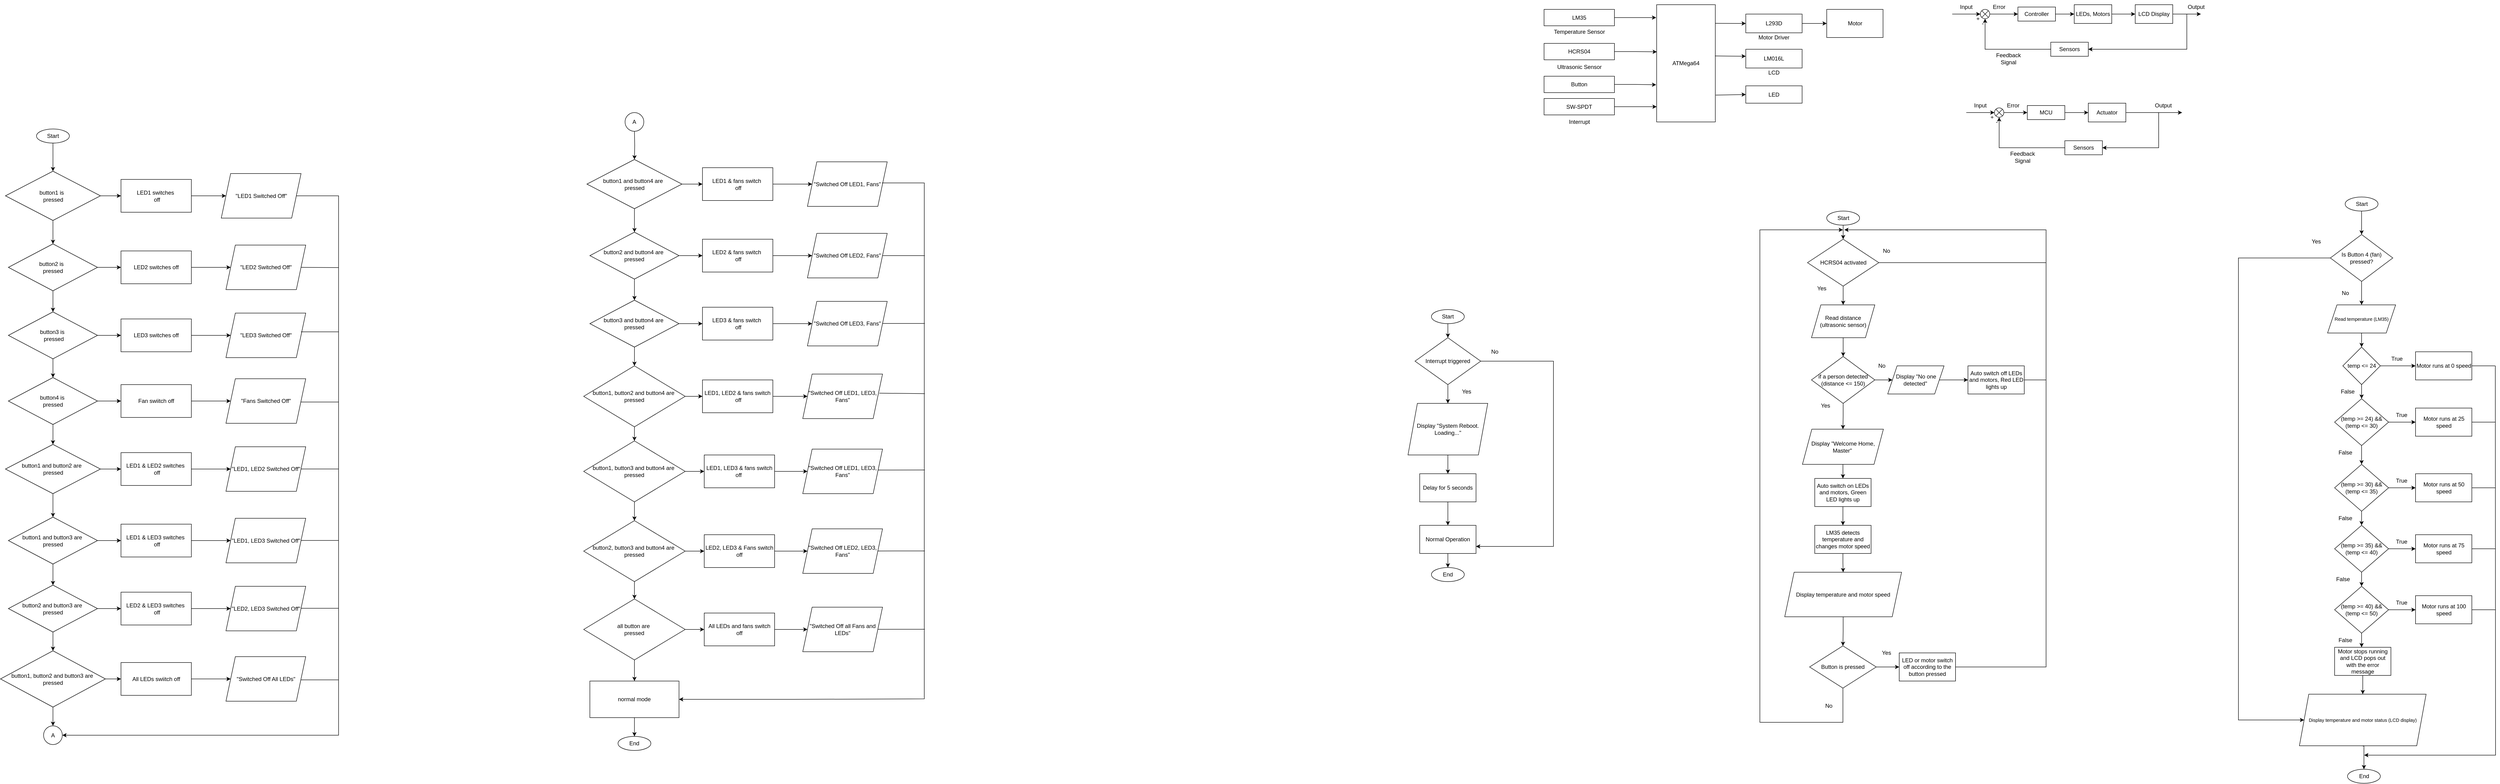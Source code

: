 <mxfile version="21.7.5" type="device">
  <diagram name="Page-1" id="oBMIIJ_97IDFcW-WtK7P">
    <mxGraphModel dx="7750" dy="1803" grid="1" gridSize="10" guides="1" tooltips="1" connect="1" arrows="1" fold="1" page="1" pageScale="1" pageWidth="850" pageHeight="1100" math="0" shadow="0">
      <root>
        <mxCell id="0" />
        <mxCell id="1" parent="0" />
        <mxCell id="NHP7XcA1WJqKf3ddE5h1-9" value="" style="edgeStyle=orthogonalEdgeStyle;rounded=0;orthogonalLoop=1;jettySize=auto;html=1;" parent="1" source="NHP7XcA1WJqKf3ddE5h1-2" target="NHP7XcA1WJqKf3ddE5h1-5" edge="1">
          <mxGeometry relative="1" as="geometry" />
        </mxCell>
        <mxCell id="NHP7XcA1WJqKf3ddE5h1-2" value="" style="ellipse;whiteSpace=wrap;html=1;aspect=fixed;" parent="1" vertex="1">
          <mxGeometry x="170" y="200" width="20" height="20" as="geometry" />
        </mxCell>
        <mxCell id="NHP7XcA1WJqKf3ddE5h1-3" value="" style="endArrow=none;html=1;rounded=0;entryX=0;entryY=0;entryDx=0;entryDy=0;exitX=1;exitY=1;exitDx=0;exitDy=0;" parent="1" source="NHP7XcA1WJqKf3ddE5h1-2" target="NHP7XcA1WJqKf3ddE5h1-2" edge="1">
          <mxGeometry width="50" height="50" relative="1" as="geometry">
            <mxPoint x="270" y="220" as="sourcePoint" />
            <mxPoint x="320" y="170" as="targetPoint" />
          </mxGeometry>
        </mxCell>
        <mxCell id="NHP7XcA1WJqKf3ddE5h1-4" value="" style="endArrow=none;html=1;rounded=0;entryX=1;entryY=0;entryDx=0;entryDy=0;exitX=0;exitY=1;exitDx=0;exitDy=0;" parent="1" source="NHP7XcA1WJqKf3ddE5h1-2" target="NHP7XcA1WJqKf3ddE5h1-2" edge="1">
          <mxGeometry width="50" height="50" relative="1" as="geometry">
            <mxPoint x="190" y="240" as="sourcePoint" />
            <mxPoint x="240" y="190" as="targetPoint" />
          </mxGeometry>
        </mxCell>
        <mxCell id="NHP7XcA1WJqKf3ddE5h1-12" value="" style="edgeStyle=orthogonalEdgeStyle;rounded=0;orthogonalLoop=1;jettySize=auto;html=1;" parent="1" source="NHP7XcA1WJqKf3ddE5h1-5" target="NHP7XcA1WJqKf3ddE5h1-6" edge="1">
          <mxGeometry relative="1" as="geometry" />
        </mxCell>
        <mxCell id="NHP7XcA1WJqKf3ddE5h1-5" value="Controller" style="rounded=0;whiteSpace=wrap;html=1;" parent="1" vertex="1">
          <mxGeometry x="250" y="195" width="80" height="30" as="geometry" />
        </mxCell>
        <mxCell id="NHP7XcA1WJqKf3ddE5h1-6" value="LEDs, Motors" style="rounded=0;whiteSpace=wrap;html=1;" parent="1" vertex="1">
          <mxGeometry x="370" y="190" width="80" height="40" as="geometry" />
        </mxCell>
        <mxCell id="NHP7XcA1WJqKf3ddE5h1-14" style="edgeStyle=orthogonalEdgeStyle;rounded=0;orthogonalLoop=1;jettySize=auto;html=1;exitX=1;exitY=0.5;exitDx=0;exitDy=0;" parent="1" source="NHP7XcA1WJqKf3ddE5h1-30" edge="1">
          <mxGeometry relative="1" as="geometry">
            <mxPoint x="640" y="210" as="targetPoint" />
            <mxPoint x="570" y="210.029" as="sourcePoint" />
          </mxGeometry>
        </mxCell>
        <mxCell id="NHP7XcA1WJqKf3ddE5h1-10" value="Sensors" style="rounded=0;whiteSpace=wrap;html=1;" parent="1" vertex="1">
          <mxGeometry x="320" y="270" width="80" height="30" as="geometry" />
        </mxCell>
        <mxCell id="NHP7XcA1WJqKf3ddE5h1-18" value="" style="endArrow=classic;html=1;rounded=0;entryX=1;entryY=0.5;entryDx=0;entryDy=0;" parent="1" target="NHP7XcA1WJqKf3ddE5h1-10" edge="1">
          <mxGeometry width="50" height="50" relative="1" as="geometry">
            <mxPoint x="610" y="210" as="sourcePoint" />
            <mxPoint x="450" y="250" as="targetPoint" />
            <Array as="points">
              <mxPoint x="610" y="285" />
            </Array>
          </mxGeometry>
        </mxCell>
        <mxCell id="NHP7XcA1WJqKf3ddE5h1-20" value="" style="endArrow=classic;html=1;rounded=0;entryX=0.5;entryY=1;entryDx=0;entryDy=0;exitX=0;exitY=0.5;exitDx=0;exitDy=0;" parent="1" source="NHP7XcA1WJqKf3ddE5h1-10" target="NHP7XcA1WJqKf3ddE5h1-2" edge="1">
          <mxGeometry width="50" height="50" relative="1" as="geometry">
            <mxPoint x="310" y="285" as="sourcePoint" />
            <mxPoint x="280" y="250" as="targetPoint" />
            <Array as="points">
              <mxPoint x="180" y="285" />
            </Array>
          </mxGeometry>
        </mxCell>
        <mxCell id="NHP7XcA1WJqKf3ddE5h1-21" value="" style="endArrow=classic;html=1;rounded=0;entryX=0;entryY=0.5;entryDx=0;entryDy=0;" parent="1" target="NHP7XcA1WJqKf3ddE5h1-2" edge="1">
          <mxGeometry width="50" height="50" relative="1" as="geometry">
            <mxPoint x="110" y="210" as="sourcePoint" />
            <mxPoint x="120" y="200" as="targetPoint" />
          </mxGeometry>
        </mxCell>
        <mxCell id="NHP7XcA1WJqKf3ddE5h1-22" value="Input" style="text;html=1;strokeColor=none;fillColor=none;align=center;verticalAlign=middle;whiteSpace=wrap;rounded=0;" parent="1" vertex="1">
          <mxGeometry x="110" y="180" width="60" height="30" as="geometry" />
        </mxCell>
        <mxCell id="NHP7XcA1WJqKf3ddE5h1-23" value="Output" style="text;html=1;strokeColor=none;fillColor=none;align=center;verticalAlign=middle;whiteSpace=wrap;rounded=0;" parent="1" vertex="1">
          <mxGeometry x="600" y="180" width="60" height="30" as="geometry" />
        </mxCell>
        <mxCell id="NHP7XcA1WJqKf3ddE5h1-24" value="+" style="text;html=1;strokeColor=none;fillColor=none;align=center;verticalAlign=middle;whiteSpace=wrap;rounded=0;" parent="1" vertex="1">
          <mxGeometry x="160" y="215" width="10" height="10" as="geometry" />
        </mxCell>
        <mxCell id="NHP7XcA1WJqKf3ddE5h1-25" value="-" style="text;html=1;strokeColor=none;fillColor=none;align=center;verticalAlign=middle;whiteSpace=wrap;rounded=0;" parent="1" vertex="1">
          <mxGeometry x="170" y="225" width="10" height="10" as="geometry" />
        </mxCell>
        <mxCell id="NHP7XcA1WJqKf3ddE5h1-26" value="Feedback Signal" style="text;html=1;strokeColor=none;fillColor=none;align=center;verticalAlign=middle;whiteSpace=wrap;rounded=0;" parent="1" vertex="1">
          <mxGeometry x="190" y="290" width="80" height="30" as="geometry" />
        </mxCell>
        <mxCell id="NHP7XcA1WJqKf3ddE5h1-28" value="Error" style="text;html=1;strokeColor=none;fillColor=none;align=center;verticalAlign=middle;whiteSpace=wrap;rounded=0;" parent="1" vertex="1">
          <mxGeometry x="170" y="180" width="80" height="30" as="geometry" />
        </mxCell>
        <mxCell id="NHP7XcA1WJqKf3ddE5h1-31" value="" style="edgeStyle=orthogonalEdgeStyle;rounded=0;orthogonalLoop=1;jettySize=auto;html=1;exitX=1;exitY=0.5;exitDx=0;exitDy=0;" parent="1" source="NHP7XcA1WJqKf3ddE5h1-6" target="NHP7XcA1WJqKf3ddE5h1-30" edge="1">
          <mxGeometry relative="1" as="geometry">
            <mxPoint x="640" y="210" as="targetPoint" />
            <mxPoint x="465" y="210" as="sourcePoint" />
          </mxGeometry>
        </mxCell>
        <mxCell id="NHP7XcA1WJqKf3ddE5h1-30" value="LCD Display" style="rounded=0;whiteSpace=wrap;html=1;" parent="1" vertex="1">
          <mxGeometry x="500" y="190" width="80" height="40" as="geometry" />
        </mxCell>
        <mxCell id="NHP7XcA1WJqKf3ddE5h1-50" value="" style="edgeStyle=orthogonalEdgeStyle;rounded=0;orthogonalLoop=1;jettySize=auto;html=1;" parent="1" source="NHP7XcA1WJqKf3ddE5h1-51" target="NHP7XcA1WJqKf3ddE5h1-55" edge="1">
          <mxGeometry relative="1" as="geometry" />
        </mxCell>
        <mxCell id="NHP7XcA1WJqKf3ddE5h1-51" value="" style="ellipse;whiteSpace=wrap;html=1;aspect=fixed;" parent="1" vertex="1">
          <mxGeometry x="200" y="410" width="20" height="20" as="geometry" />
        </mxCell>
        <mxCell id="NHP7XcA1WJqKf3ddE5h1-52" value="" style="endArrow=none;html=1;rounded=0;entryX=0;entryY=0;entryDx=0;entryDy=0;exitX=1;exitY=1;exitDx=0;exitDy=0;" parent="1" source="NHP7XcA1WJqKf3ddE5h1-51" target="NHP7XcA1WJqKf3ddE5h1-51" edge="1">
          <mxGeometry width="50" height="50" relative="1" as="geometry">
            <mxPoint x="300" y="430" as="sourcePoint" />
            <mxPoint x="350" y="380" as="targetPoint" />
          </mxGeometry>
        </mxCell>
        <mxCell id="NHP7XcA1WJqKf3ddE5h1-53" value="" style="endArrow=none;html=1;rounded=0;entryX=1;entryY=0;entryDx=0;entryDy=0;exitX=0;exitY=1;exitDx=0;exitDy=0;" parent="1" source="NHP7XcA1WJqKf3ddE5h1-51" target="NHP7XcA1WJqKf3ddE5h1-51" edge="1">
          <mxGeometry width="50" height="50" relative="1" as="geometry">
            <mxPoint x="220" y="450" as="sourcePoint" />
            <mxPoint x="270" y="400" as="targetPoint" />
          </mxGeometry>
        </mxCell>
        <mxCell id="NHP7XcA1WJqKf3ddE5h1-54" value="" style="edgeStyle=orthogonalEdgeStyle;rounded=0;orthogonalLoop=1;jettySize=auto;html=1;" parent="1" source="NHP7XcA1WJqKf3ddE5h1-55" target="NHP7XcA1WJqKf3ddE5h1-56" edge="1">
          <mxGeometry relative="1" as="geometry" />
        </mxCell>
        <mxCell id="NHP7XcA1WJqKf3ddE5h1-55" value="MCU" style="rounded=0;whiteSpace=wrap;html=1;" parent="1" vertex="1">
          <mxGeometry x="270" y="405" width="80" height="30" as="geometry" />
        </mxCell>
        <mxCell id="NHP7XcA1WJqKf3ddE5h1-56" value="Actuator" style="rounded=0;whiteSpace=wrap;html=1;" parent="1" vertex="1">
          <mxGeometry x="400" y="400" width="80" height="40" as="geometry" />
        </mxCell>
        <mxCell id="NHP7XcA1WJqKf3ddE5h1-57" style="edgeStyle=orthogonalEdgeStyle;rounded=0;orthogonalLoop=1;jettySize=auto;html=1;exitX=1;exitY=0.5;exitDx=0;exitDy=0;" parent="1" source="NHP7XcA1WJqKf3ddE5h1-56" edge="1">
          <mxGeometry relative="1" as="geometry">
            <mxPoint x="600" y="420" as="targetPoint" />
            <mxPoint x="600" y="420" as="sourcePoint" />
          </mxGeometry>
        </mxCell>
        <mxCell id="NHP7XcA1WJqKf3ddE5h1-58" value="Sensors" style="rounded=0;whiteSpace=wrap;html=1;" parent="1" vertex="1">
          <mxGeometry x="350" y="480" width="80" height="30" as="geometry" />
        </mxCell>
        <mxCell id="NHP7XcA1WJqKf3ddE5h1-59" value="" style="endArrow=classic;html=1;rounded=0;entryX=1;entryY=0.5;entryDx=0;entryDy=0;" parent="1" target="NHP7XcA1WJqKf3ddE5h1-58" edge="1">
          <mxGeometry width="50" height="50" relative="1" as="geometry">
            <mxPoint x="550" y="420" as="sourcePoint" />
            <mxPoint x="480" y="460" as="targetPoint" />
            <Array as="points">
              <mxPoint x="550" y="495" />
            </Array>
          </mxGeometry>
        </mxCell>
        <mxCell id="NHP7XcA1WJqKf3ddE5h1-60" value="" style="endArrow=classic;html=1;rounded=0;entryX=0.5;entryY=1;entryDx=0;entryDy=0;exitX=0;exitY=0.5;exitDx=0;exitDy=0;" parent="1" source="NHP7XcA1WJqKf3ddE5h1-58" target="NHP7XcA1WJqKf3ddE5h1-51" edge="1">
          <mxGeometry width="50" height="50" relative="1" as="geometry">
            <mxPoint x="340" y="495" as="sourcePoint" />
            <mxPoint x="310" y="460" as="targetPoint" />
            <Array as="points">
              <mxPoint x="210" y="495" />
            </Array>
          </mxGeometry>
        </mxCell>
        <mxCell id="NHP7XcA1WJqKf3ddE5h1-61" value="" style="endArrow=classic;html=1;rounded=0;entryX=0;entryY=0.5;entryDx=0;entryDy=0;" parent="1" target="NHP7XcA1WJqKf3ddE5h1-51" edge="1">
          <mxGeometry width="50" height="50" relative="1" as="geometry">
            <mxPoint x="140" y="420" as="sourcePoint" />
            <mxPoint x="150" y="410" as="targetPoint" />
          </mxGeometry>
        </mxCell>
        <mxCell id="NHP7XcA1WJqKf3ddE5h1-62" value="Input" style="text;html=1;strokeColor=none;fillColor=none;align=center;verticalAlign=middle;whiteSpace=wrap;rounded=0;" parent="1" vertex="1">
          <mxGeometry x="140" y="390" width="60" height="30" as="geometry" />
        </mxCell>
        <mxCell id="NHP7XcA1WJqKf3ddE5h1-63" value="Output" style="text;html=1;strokeColor=none;fillColor=none;align=center;verticalAlign=middle;whiteSpace=wrap;rounded=0;" parent="1" vertex="1">
          <mxGeometry x="530" y="390" width="60" height="30" as="geometry" />
        </mxCell>
        <mxCell id="NHP7XcA1WJqKf3ddE5h1-64" value="+" style="text;html=1;strokeColor=none;fillColor=none;align=center;verticalAlign=middle;whiteSpace=wrap;rounded=0;" parent="1" vertex="1">
          <mxGeometry x="190" y="425" width="10" height="10" as="geometry" />
        </mxCell>
        <mxCell id="NHP7XcA1WJqKf3ddE5h1-65" value="-" style="text;html=1;strokeColor=none;fillColor=none;align=center;verticalAlign=middle;whiteSpace=wrap;rounded=0;" parent="1" vertex="1">
          <mxGeometry x="200" y="435" width="10" height="10" as="geometry" />
        </mxCell>
        <mxCell id="NHP7XcA1WJqKf3ddE5h1-66" value="Feedback Signal" style="text;html=1;strokeColor=none;fillColor=none;align=center;verticalAlign=middle;whiteSpace=wrap;rounded=0;" parent="1" vertex="1">
          <mxGeometry x="220" y="500" width="80" height="30" as="geometry" />
        </mxCell>
        <mxCell id="NHP7XcA1WJqKf3ddE5h1-67" value="Error" style="text;html=1;strokeColor=none;fillColor=none;align=center;verticalAlign=middle;whiteSpace=wrap;rounded=0;" parent="1" vertex="1">
          <mxGeometry x="200" y="390" width="80" height="30" as="geometry" />
        </mxCell>
        <mxCell id="XTE06IP4HV410mmqBazR-3" value="" style="edgeStyle=orthogonalEdgeStyle;rounded=0;orthogonalLoop=1;jettySize=auto;html=1;" parent="1" source="hH7lPsHHLjXUcS-kYKa--1" target="XTE06IP4HV410mmqBazR-1" edge="1">
          <mxGeometry relative="1" as="geometry" />
        </mxCell>
        <mxCell id="hH7lPsHHLjXUcS-kYKa--1" value="Start" style="ellipse;whiteSpace=wrap;html=1;" parent="1" vertex="1">
          <mxGeometry x="947.5" y="600" width="70" height="30" as="geometry" />
        </mxCell>
        <mxCell id="hH7lPsHHLjXUcS-kYKa--2" value="End" style="ellipse;whiteSpace=wrap;html=1;" parent="1" vertex="1">
          <mxGeometry x="952.5" y="1820" width="70" height="30" as="geometry" />
        </mxCell>
        <mxCell id="hH7lPsHHLjXUcS-kYKa--16" value="" style="edgeStyle=orthogonalEdgeStyle;rounded=0;orthogonalLoop=1;jettySize=auto;html=1;" parent="1" source="hH7lPsHHLjXUcS-kYKa--4" target="hH7lPsHHLjXUcS-kYKa--12" edge="1">
          <mxGeometry relative="1" as="geometry" />
        </mxCell>
        <mxCell id="hH7lPsHHLjXUcS-kYKa--31" value="" style="edgeStyle=orthogonalEdgeStyle;rounded=0;orthogonalLoop=1;jettySize=auto;html=1;" parent="1" source="hH7lPsHHLjXUcS-kYKa--4" target="hH7lPsHHLjXUcS-kYKa--8" edge="1">
          <mxGeometry relative="1" as="geometry" />
        </mxCell>
        <mxCell id="hH7lPsHHLjXUcS-kYKa--4" value="temp &amp;lt;= 24" style="rhombus;whiteSpace=wrap;html=1;" parent="1" vertex="1">
          <mxGeometry x="942.5" y="920" width="80" height="80" as="geometry" />
        </mxCell>
        <mxCell id="hH7lPsHHLjXUcS-kYKa--8" value="Motor runs at 0 speed" style="rounded=0;whiteSpace=wrap;html=1;" parent="1" vertex="1">
          <mxGeometry x="1097.5" y="930" width="120" height="60" as="geometry" />
        </mxCell>
        <mxCell id="hH7lPsHHLjXUcS-kYKa--11" value="Motor runs at 25 speed" style="rounded=0;whiteSpace=wrap;html=1;" parent="1" vertex="1">
          <mxGeometry x="1097.5" y="1050" width="120" height="60" as="geometry" />
        </mxCell>
        <mxCell id="hH7lPsHHLjXUcS-kYKa--17" value="" style="edgeStyle=orthogonalEdgeStyle;rounded=0;orthogonalLoop=1;jettySize=auto;html=1;" parent="1" source="hH7lPsHHLjXUcS-kYKa--12" target="hH7lPsHHLjXUcS-kYKa--14" edge="1">
          <mxGeometry relative="1" as="geometry" />
        </mxCell>
        <mxCell id="hH7lPsHHLjXUcS-kYKa--32" value="" style="edgeStyle=orthogonalEdgeStyle;rounded=0;orthogonalLoop=1;jettySize=auto;html=1;" parent="1" source="hH7lPsHHLjXUcS-kYKa--12" target="hH7lPsHHLjXUcS-kYKa--11" edge="1">
          <mxGeometry relative="1" as="geometry" />
        </mxCell>
        <mxCell id="hH7lPsHHLjXUcS-kYKa--12" value="(temp &amp;gt;= 24) &amp;amp;&amp;amp; (temp &amp;lt;= 30)" style="rhombus;whiteSpace=wrap;html=1;" parent="1" vertex="1">
          <mxGeometry x="925" y="1030" width="115" height="100" as="geometry" />
        </mxCell>
        <mxCell id="hH7lPsHHLjXUcS-kYKa--13" value="Motor runs at 50 speed" style="rounded=0;whiteSpace=wrap;html=1;" parent="1" vertex="1">
          <mxGeometry x="1097.5" y="1190" width="120" height="60" as="geometry" />
        </mxCell>
        <mxCell id="hH7lPsHHLjXUcS-kYKa--19" value="" style="edgeStyle=orthogonalEdgeStyle;rounded=0;orthogonalLoop=1;jettySize=auto;html=1;" parent="1" source="hH7lPsHHLjXUcS-kYKa--14" target="hH7lPsHHLjXUcS-kYKa--18" edge="1">
          <mxGeometry relative="1" as="geometry" />
        </mxCell>
        <mxCell id="hH7lPsHHLjXUcS-kYKa--33" value="" style="edgeStyle=orthogonalEdgeStyle;rounded=0;orthogonalLoop=1;jettySize=auto;html=1;" parent="1" source="hH7lPsHHLjXUcS-kYKa--14" target="hH7lPsHHLjXUcS-kYKa--13" edge="1">
          <mxGeometry relative="1" as="geometry" />
        </mxCell>
        <mxCell id="hH7lPsHHLjXUcS-kYKa--14" value="(temp &amp;gt;= 30) &amp;amp;&amp;amp; (temp &amp;lt;= 35)" style="rhombus;whiteSpace=wrap;html=1;" parent="1" vertex="1">
          <mxGeometry x="925" y="1170" width="115" height="100" as="geometry" />
        </mxCell>
        <mxCell id="hH7lPsHHLjXUcS-kYKa--26" value="" style="edgeStyle=orthogonalEdgeStyle;rounded=0;orthogonalLoop=1;jettySize=auto;html=1;" parent="1" source="hH7lPsHHLjXUcS-kYKa--18" target="hH7lPsHHLjXUcS-kYKa--21" edge="1">
          <mxGeometry relative="1" as="geometry" />
        </mxCell>
        <mxCell id="hH7lPsHHLjXUcS-kYKa--34" value="" style="edgeStyle=orthogonalEdgeStyle;rounded=0;orthogonalLoop=1;jettySize=auto;html=1;" parent="1" source="hH7lPsHHLjXUcS-kYKa--18" target="hH7lPsHHLjXUcS-kYKa--20" edge="1">
          <mxGeometry relative="1" as="geometry" />
        </mxCell>
        <mxCell id="hH7lPsHHLjXUcS-kYKa--18" value="(temp &amp;gt;= 35) &amp;amp;&amp;amp; (temp &amp;lt;= 40)" style="rhombus;whiteSpace=wrap;html=1;" parent="1" vertex="1">
          <mxGeometry x="925" y="1300" width="115" height="100" as="geometry" />
        </mxCell>
        <mxCell id="hH7lPsHHLjXUcS-kYKa--20" value="Motor runs at 75 speed" style="rounded=0;whiteSpace=wrap;html=1;" parent="1" vertex="1">
          <mxGeometry x="1097.5" y="1320" width="120" height="60" as="geometry" />
        </mxCell>
        <mxCell id="hH7lPsHHLjXUcS-kYKa--27" value="" style="edgeStyle=orthogonalEdgeStyle;rounded=0;orthogonalLoop=1;jettySize=auto;html=1;" parent="1" source="hH7lPsHHLjXUcS-kYKa--21" edge="1">
          <mxGeometry relative="1" as="geometry">
            <mxPoint x="982.5" y="1560" as="targetPoint" />
          </mxGeometry>
        </mxCell>
        <mxCell id="hH7lPsHHLjXUcS-kYKa--35" value="" style="edgeStyle=orthogonalEdgeStyle;rounded=0;orthogonalLoop=1;jettySize=auto;html=1;" parent="1" source="hH7lPsHHLjXUcS-kYKa--21" target="hH7lPsHHLjXUcS-kYKa--23" edge="1">
          <mxGeometry relative="1" as="geometry" />
        </mxCell>
        <mxCell id="hH7lPsHHLjXUcS-kYKa--21" value="(temp &amp;gt;= 40) &amp;amp;&amp;amp; (temp &amp;lt;= 50)" style="rhombus;whiteSpace=wrap;html=1;" parent="1" vertex="1">
          <mxGeometry x="925" y="1430" width="115" height="100" as="geometry" />
        </mxCell>
        <mxCell id="hH7lPsHHLjXUcS-kYKa--23" value="Motor runs at 100 speed" style="rounded=0;whiteSpace=wrap;html=1;" parent="1" vertex="1">
          <mxGeometry x="1097.5" y="1450" width="120" height="60" as="geometry" />
        </mxCell>
        <mxCell id="hH7lPsHHLjXUcS-kYKa--59" value="" style="edgeStyle=orthogonalEdgeStyle;rounded=0;orthogonalLoop=1;jettySize=auto;html=1;" parent="1" source="hH7lPsHHLjXUcS-kYKa--25" edge="1">
          <mxGeometry relative="1" as="geometry">
            <mxPoint x="985" y="1660" as="targetPoint" />
          </mxGeometry>
        </mxCell>
        <mxCell id="hH7lPsHHLjXUcS-kYKa--25" value="Motor stops running and LCD pops out with the error message" style="rounded=0;whiteSpace=wrap;html=1;" parent="1" vertex="1">
          <mxGeometry x="925" y="1560" width="120" height="60" as="geometry" />
        </mxCell>
        <mxCell id="hH7lPsHHLjXUcS-kYKa--37" value="" style="endArrow=classic;html=1;rounded=0;" parent="1" edge="1">
          <mxGeometry width="50" height="50" relative="1" as="geometry">
            <mxPoint x="1267.5" y="960" as="sourcePoint" />
            <mxPoint x="988" y="1790" as="targetPoint" />
            <Array as="points">
              <mxPoint x="1267.5" y="960" />
              <mxPoint x="1268" y="1790" />
            </Array>
          </mxGeometry>
        </mxCell>
        <mxCell id="hH7lPsHHLjXUcS-kYKa--39" value="" style="endArrow=none;html=1;rounded=0;exitX=1;exitY=0.5;exitDx=0;exitDy=0;" parent="1" source="hH7lPsHHLjXUcS-kYKa--8" edge="1">
          <mxGeometry width="50" height="50" relative="1" as="geometry">
            <mxPoint x="1257.5" y="980" as="sourcePoint" />
            <mxPoint x="1267.5" y="960" as="targetPoint" />
          </mxGeometry>
        </mxCell>
        <mxCell id="hH7lPsHHLjXUcS-kYKa--40" value="" style="endArrow=none;html=1;rounded=0;exitX=1;exitY=0.5;exitDx=0;exitDy=0;" parent="1" source="hH7lPsHHLjXUcS-kYKa--13" edge="1">
          <mxGeometry width="50" height="50" relative="1" as="geometry">
            <mxPoint x="1227.5" y="1230" as="sourcePoint" />
            <mxPoint x="1267.5" y="1220" as="targetPoint" />
          </mxGeometry>
        </mxCell>
        <mxCell id="hH7lPsHHLjXUcS-kYKa--41" value="" style="endArrow=none;html=1;rounded=0;exitX=1;exitY=0.5;exitDx=0;exitDy=0;" parent="1" source="hH7lPsHHLjXUcS-kYKa--11" edge="1">
          <mxGeometry width="50" height="50" relative="1" as="geometry">
            <mxPoint x="1207.5" y="1090" as="sourcePoint" />
            <mxPoint x="1267.5" y="1080" as="targetPoint" />
          </mxGeometry>
        </mxCell>
        <mxCell id="hH7lPsHHLjXUcS-kYKa--42" value="" style="endArrow=none;html=1;rounded=0;exitX=1;exitY=0.5;exitDx=0;exitDy=0;" parent="1" source="hH7lPsHHLjXUcS-kYKa--20" edge="1">
          <mxGeometry width="50" height="50" relative="1" as="geometry">
            <mxPoint x="1217.5" y="1530" as="sourcePoint" />
            <mxPoint x="1267.5" y="1350" as="targetPoint" />
          </mxGeometry>
        </mxCell>
        <mxCell id="hH7lPsHHLjXUcS-kYKa--43" value="" style="endArrow=none;html=1;rounded=0;exitX=1;exitY=0.5;exitDx=0;exitDy=0;" parent="1" source="hH7lPsHHLjXUcS-kYKa--23" edge="1">
          <mxGeometry width="50" height="50" relative="1" as="geometry">
            <mxPoint x="1227.5" y="1520" as="sourcePoint" />
            <mxPoint x="1267.5" y="1480" as="targetPoint" />
          </mxGeometry>
        </mxCell>
        <mxCell id="hH7lPsHHLjXUcS-kYKa--45" value="True" style="text;html=1;strokeColor=none;fillColor=none;align=center;verticalAlign=middle;whiteSpace=wrap;rounded=0;" parent="1" vertex="1">
          <mxGeometry x="1027.5" y="930" width="60" height="30" as="geometry" />
        </mxCell>
        <mxCell id="hH7lPsHHLjXUcS-kYKa--46" value="True" style="text;html=1;strokeColor=none;fillColor=none;align=center;verticalAlign=middle;whiteSpace=wrap;rounded=0;" parent="1" vertex="1">
          <mxGeometry x="1037.5" y="1050" width="60" height="30" as="geometry" />
        </mxCell>
        <mxCell id="hH7lPsHHLjXUcS-kYKa--47" value="True" style="text;html=1;strokeColor=none;fillColor=none;align=center;verticalAlign=middle;whiteSpace=wrap;rounded=0;" parent="1" vertex="1">
          <mxGeometry x="1037.5" y="1190" width="60" height="30" as="geometry" />
        </mxCell>
        <mxCell id="hH7lPsHHLjXUcS-kYKa--48" value="True" style="text;html=1;strokeColor=none;fillColor=none;align=center;verticalAlign=middle;whiteSpace=wrap;rounded=0;" parent="1" vertex="1">
          <mxGeometry x="1037.5" y="1320" width="60" height="30" as="geometry" />
        </mxCell>
        <mxCell id="hH7lPsHHLjXUcS-kYKa--49" value="True" style="text;html=1;strokeColor=none;fillColor=none;align=center;verticalAlign=middle;whiteSpace=wrap;rounded=0;" parent="1" vertex="1">
          <mxGeometry x="1037.5" y="1450" width="60" height="30" as="geometry" />
        </mxCell>
        <mxCell id="hH7lPsHHLjXUcS-kYKa--51" value="False" style="text;html=1;strokeColor=none;fillColor=none;align=center;verticalAlign=middle;whiteSpace=wrap;rounded=0;" parent="1" vertex="1">
          <mxGeometry x="922.5" y="1000" width="60" height="30" as="geometry" />
        </mxCell>
        <mxCell id="hH7lPsHHLjXUcS-kYKa--52" value="False" style="text;html=1;strokeColor=none;fillColor=none;align=center;verticalAlign=middle;whiteSpace=wrap;rounded=0;" parent="1" vertex="1">
          <mxGeometry x="917.5" y="1130" width="60" height="30" as="geometry" />
        </mxCell>
        <mxCell id="hH7lPsHHLjXUcS-kYKa--53" value="False" style="text;html=1;strokeColor=none;fillColor=none;align=center;verticalAlign=middle;whiteSpace=wrap;rounded=0;" parent="1" vertex="1">
          <mxGeometry x="917.5" y="1270" width="60" height="30" as="geometry" />
        </mxCell>
        <mxCell id="hH7lPsHHLjXUcS-kYKa--54" value="False" style="text;html=1;strokeColor=none;fillColor=none;align=center;verticalAlign=middle;whiteSpace=wrap;rounded=0;" parent="1" vertex="1">
          <mxGeometry x="912.5" y="1400" width="60" height="30" as="geometry" />
        </mxCell>
        <mxCell id="hH7lPsHHLjXUcS-kYKa--55" value="False" style="text;html=1;strokeColor=none;fillColor=none;align=center;verticalAlign=middle;whiteSpace=wrap;rounded=0;" parent="1" vertex="1">
          <mxGeometry x="917.5" y="1530" width="60" height="30" as="geometry" />
        </mxCell>
        <mxCell id="hH7lPsHHLjXUcS-kYKa--60" value="" style="edgeStyle=orthogonalEdgeStyle;rounded=0;orthogonalLoop=1;jettySize=auto;html=1;" parent="1" target="hH7lPsHHLjXUcS-kYKa--2" edge="1">
          <mxGeometry relative="1" as="geometry">
            <mxPoint x="985.03" y="1720" as="sourcePoint" />
          </mxGeometry>
        </mxCell>
        <mxCell id="hH7lPsHHLjXUcS-kYKa--64" value="" style="edgeStyle=orthogonalEdgeStyle;rounded=0;orthogonalLoop=1;jettySize=auto;html=1;" parent="1" source="hH7lPsHHLjXUcS-kYKa--61" edge="1">
          <mxGeometry relative="1" as="geometry">
            <mxPoint x="982.5" y="920" as="targetPoint" />
          </mxGeometry>
        </mxCell>
        <mxCell id="hH7lPsHHLjXUcS-kYKa--61" value="&lt;font style=&quot;font-size: 10px;&quot;&gt;Read temperature (LM35)&lt;/font&gt;" style="shape=parallelogram;perimeter=parallelogramPerimeter;whiteSpace=wrap;html=1;fixedSize=1;" parent="1" vertex="1">
          <mxGeometry x="910" y="830" width="145" height="60" as="geometry" />
        </mxCell>
        <mxCell id="hH7lPsHHLjXUcS-kYKa--65" value="&lt;font style=&quot;font-size: 10px;&quot;&gt;Display temperature and motor status (LCD display)&lt;/font&gt;" style="shape=parallelogram;perimeter=parallelogramPerimeter;whiteSpace=wrap;html=1;fixedSize=1;align=center;" parent="1" vertex="1">
          <mxGeometry x="850" y="1660" width="270" height="110" as="geometry" />
        </mxCell>
        <mxCell id="hH7lPsHHLjXUcS-kYKa--85" value="" style="edgeStyle=orthogonalEdgeStyle;rounded=0;orthogonalLoop=1;jettySize=auto;html=1;" parent="1" source="hH7lPsHHLjXUcS-kYKa--67" target="hH7lPsHHLjXUcS-kYKa--82" edge="1">
          <mxGeometry relative="1" as="geometry" />
        </mxCell>
        <mxCell id="hH7lPsHHLjXUcS-kYKa--67" value="Start" style="ellipse;whiteSpace=wrap;html=1;" parent="1" vertex="1">
          <mxGeometry x="-157.5" y="630" width="70" height="30" as="geometry" />
        </mxCell>
        <mxCell id="hH7lPsHHLjXUcS-kYKa--88" value="" style="edgeStyle=orthogonalEdgeStyle;rounded=0;orthogonalLoop=1;jettySize=auto;html=1;" parent="1" source="hH7lPsHHLjXUcS-kYKa--68" target="hH7lPsHHLjXUcS-kYKa--69" edge="1">
          <mxGeometry relative="1" as="geometry" />
        </mxCell>
        <mxCell id="hH7lPsHHLjXUcS-kYKa--68" value="Read distance (ultrasonic sensor)" style="shape=parallelogram;perimeter=parallelogramPerimeter;whiteSpace=wrap;html=1;fixedSize=1;" parent="1" vertex="1">
          <mxGeometry x="-190" y="830" width="135" height="70" as="geometry" />
        </mxCell>
        <mxCell id="hH7lPsHHLjXUcS-kYKa--91" value="" style="edgeStyle=orthogonalEdgeStyle;rounded=0;orthogonalLoop=1;jettySize=auto;html=1;entryX=0.5;entryY=0;entryDx=0;entryDy=0;" parent="1" source="hH7lPsHHLjXUcS-kYKa--69" target="hH7lPsHHLjXUcS-kYKa--71" edge="1">
          <mxGeometry relative="1" as="geometry" />
        </mxCell>
        <mxCell id="hH7lPsHHLjXUcS-kYKa--102" value="" style="edgeStyle=orthogonalEdgeStyle;rounded=0;orthogonalLoop=1;jettySize=auto;html=1;" parent="1" source="hH7lPsHHLjXUcS-kYKa--69" target="hH7lPsHHLjXUcS-kYKa--72" edge="1">
          <mxGeometry relative="1" as="geometry" />
        </mxCell>
        <mxCell id="hH7lPsHHLjXUcS-kYKa--69" value="if a person detected (distance &amp;lt;= 150)" style="rhombus;whiteSpace=wrap;html=1;" parent="1" vertex="1">
          <mxGeometry x="-190" y="940" width="135" height="100" as="geometry" />
        </mxCell>
        <mxCell id="hH7lPsHHLjXUcS-kYKa--92" value="" style="edgeStyle=orthogonalEdgeStyle;rounded=0;orthogonalLoop=1;jettySize=auto;html=1;entryX=0.5;entryY=0;entryDx=0;entryDy=0;" parent="1" source="hH7lPsHHLjXUcS-kYKa--71" target="hH7lPsHHLjXUcS-kYKa--73" edge="1">
          <mxGeometry relative="1" as="geometry" />
        </mxCell>
        <mxCell id="hH7lPsHHLjXUcS-kYKa--71" value="Display &quot;Welcome Home, Master&quot;&amp;nbsp;" style="shape=parallelogram;perimeter=parallelogramPerimeter;whiteSpace=wrap;html=1;fixedSize=1;" parent="1" vertex="1">
          <mxGeometry x="-209.25" y="1095" width="172.5" height="75" as="geometry" />
        </mxCell>
        <mxCell id="hH7lPsHHLjXUcS-kYKa--103" value="" style="edgeStyle=orthogonalEdgeStyle;rounded=0;orthogonalLoop=1;jettySize=auto;html=1;" parent="1" source="hH7lPsHHLjXUcS-kYKa--72" target="hH7lPsHHLjXUcS-kYKa--74" edge="1">
          <mxGeometry relative="1" as="geometry" />
        </mxCell>
        <mxCell id="hH7lPsHHLjXUcS-kYKa--72" value="Display &quot;No one detected&quot;&amp;nbsp;" style="shape=parallelogram;perimeter=parallelogramPerimeter;whiteSpace=wrap;html=1;fixedSize=1;" parent="1" vertex="1">
          <mxGeometry x="-27.5" y="960" width="120" height="60" as="geometry" />
        </mxCell>
        <mxCell id="hH7lPsHHLjXUcS-kYKa--98" value="" style="edgeStyle=orthogonalEdgeStyle;rounded=0;orthogonalLoop=1;jettySize=auto;html=1;" parent="1" source="hH7lPsHHLjXUcS-kYKa--73" target="hH7lPsHHLjXUcS-kYKa--97" edge="1">
          <mxGeometry relative="1" as="geometry" />
        </mxCell>
        <mxCell id="hH7lPsHHLjXUcS-kYKa--73" value="Auto switch on LEDs and motors, Green LED lights up" style="rounded=0;whiteSpace=wrap;html=1;" parent="1" vertex="1">
          <mxGeometry x="-183" y="1200" width="120" height="60" as="geometry" />
        </mxCell>
        <mxCell id="hH7lPsHHLjXUcS-kYKa--74" value="Auto switch off LEDs and motors, Red LED lights up" style="rounded=0;whiteSpace=wrap;html=1;" parent="1" vertex="1">
          <mxGeometry x="143.5" y="960" width="120" height="60" as="geometry" />
        </mxCell>
        <mxCell id="hH7lPsHHLjXUcS-kYKa--101" value="" style="edgeStyle=orthogonalEdgeStyle;rounded=0;orthogonalLoop=1;jettySize=auto;html=1;" parent="1" source="hH7lPsHHLjXUcS-kYKa--75" target="hH7lPsHHLjXUcS-kYKa--84" edge="1">
          <mxGeometry relative="1" as="geometry" />
        </mxCell>
        <mxCell id="hH7lPsHHLjXUcS-kYKa--75" value="Button is pressed" style="rhombus;whiteSpace=wrap;html=1;" parent="1" vertex="1">
          <mxGeometry x="-194" y="1557" width="142" height="90" as="geometry" />
        </mxCell>
        <mxCell id="hH7lPsHHLjXUcS-kYKa--87" value="" style="edgeStyle=orthogonalEdgeStyle;rounded=0;orthogonalLoop=1;jettySize=auto;html=1;" parent="1" source="hH7lPsHHLjXUcS-kYKa--82" target="hH7lPsHHLjXUcS-kYKa--68" edge="1">
          <mxGeometry relative="1" as="geometry" />
        </mxCell>
        <mxCell id="hH7lPsHHLjXUcS-kYKa--82" value="HCRS04 activated" style="rhombus;whiteSpace=wrap;html=1;" parent="1" vertex="1">
          <mxGeometry x="-198.5" y="690" width="152" height="100" as="geometry" />
        </mxCell>
        <mxCell id="hH7lPsHHLjXUcS-kYKa--96" value="" style="edgeStyle=orthogonalEdgeStyle;rounded=0;orthogonalLoop=1;jettySize=auto;html=1;" parent="1" edge="1">
          <mxGeometry relative="1" as="geometry">
            <mxPoint x="108.5" y="1602" as="sourcePoint" />
            <mxPoint x="-120" y="670" as="targetPoint" />
            <Array as="points">
              <mxPoint x="310" y="1602" />
              <mxPoint x="310" y="670" />
            </Array>
          </mxGeometry>
        </mxCell>
        <mxCell id="hH7lPsHHLjXUcS-kYKa--84" value="LED or motor switch off according to the button pressed" style="rounded=0;whiteSpace=wrap;html=1;" parent="1" vertex="1">
          <mxGeometry x="-3" y="1572" width="120" height="60" as="geometry" />
        </mxCell>
        <mxCell id="hH7lPsHHLjXUcS-kYKa--111" value="" style="edgeStyle=orthogonalEdgeStyle;rounded=0;orthogonalLoop=1;jettySize=auto;html=1;" parent="1" source="hH7lPsHHLjXUcS-kYKa--97" target="hH7lPsHHLjXUcS-kYKa--110" edge="1">
          <mxGeometry relative="1" as="geometry" />
        </mxCell>
        <mxCell id="hH7lPsHHLjXUcS-kYKa--97" value="LM35 detects temperature and changes motor speed" style="rounded=0;whiteSpace=wrap;html=1;" parent="1" vertex="1">
          <mxGeometry x="-183" y="1300" width="120" height="60" as="geometry" />
        </mxCell>
        <mxCell id="hH7lPsHHLjXUcS-kYKa--104" value="" style="endArrow=classic;html=1;rounded=0;exitX=0.5;exitY=1;exitDx=0;exitDy=0;" parent="1" source="hH7lPsHHLjXUcS-kYKa--75" edge="1">
          <mxGeometry width="50" height="50" relative="1" as="geometry">
            <mxPoint x="-250" y="1490" as="sourcePoint" />
            <mxPoint x="-123" y="670" as="targetPoint" />
            <Array as="points">
              <mxPoint x="-123" y="1720" />
              <mxPoint x="-300" y="1720" />
              <mxPoint x="-300" y="1500" />
              <mxPoint x="-300" y="670" />
            </Array>
          </mxGeometry>
        </mxCell>
        <mxCell id="hH7lPsHHLjXUcS-kYKa--112" value="" style="edgeStyle=orthogonalEdgeStyle;rounded=0;orthogonalLoop=1;jettySize=auto;html=1;" parent="1" source="hH7lPsHHLjXUcS-kYKa--110" target="hH7lPsHHLjXUcS-kYKa--75" edge="1">
          <mxGeometry relative="1" as="geometry" />
        </mxCell>
        <mxCell id="hH7lPsHHLjXUcS-kYKa--110" value="Display temperature and motor speed" style="shape=parallelogram;perimeter=parallelogramPerimeter;whiteSpace=wrap;html=1;fixedSize=1;" parent="1" vertex="1">
          <mxGeometry x="-247" y="1400" width="249" height="95" as="geometry" />
        </mxCell>
        <mxCell id="XTE06IP4HV410mmqBazR-2" value="" style="edgeStyle=orthogonalEdgeStyle;rounded=0;orthogonalLoop=1;jettySize=auto;html=1;" parent="1" source="XTE06IP4HV410mmqBazR-1" target="hH7lPsHHLjXUcS-kYKa--61" edge="1">
          <mxGeometry relative="1" as="geometry" />
        </mxCell>
        <mxCell id="XTE06IP4HV410mmqBazR-5" style="edgeStyle=orthogonalEdgeStyle;rounded=0;orthogonalLoop=1;jettySize=auto;html=1;entryX=0;entryY=0.5;entryDx=0;entryDy=0;" parent="1" source="XTE06IP4HV410mmqBazR-1" target="hH7lPsHHLjXUcS-kYKa--65" edge="1">
          <mxGeometry relative="1" as="geometry">
            <Array as="points">
              <mxPoint x="720" y="730" />
              <mxPoint x="720" y="1715" />
            </Array>
            <mxPoint x="830" y="1830" as="targetPoint" />
          </mxGeometry>
        </mxCell>
        <mxCell id="XTE06IP4HV410mmqBazR-1" value="Is Button 4 (fan) pressed?" style="rhombus;whiteSpace=wrap;html=1;" parent="1" vertex="1">
          <mxGeometry x="916" y="680" width="133" height="100" as="geometry" />
        </mxCell>
        <mxCell id="XTE06IP4HV410mmqBazR-4" value="No" style="text;html=1;strokeColor=none;fillColor=none;align=center;verticalAlign=middle;whiteSpace=wrap;rounded=0;" parent="1" vertex="1">
          <mxGeometry x="918" y="790" width="60" height="30" as="geometry" />
        </mxCell>
        <mxCell id="XTE06IP4HV410mmqBazR-6" value="Yes" style="text;html=1;strokeColor=none;fillColor=none;align=center;verticalAlign=middle;whiteSpace=wrap;rounded=0;" parent="1" vertex="1">
          <mxGeometry x="856" y="680" width="60" height="30" as="geometry" />
        </mxCell>
        <mxCell id="52B0lsw8MJ-4SekPHXKn-1" value="ATMega64" style="rounded=0;whiteSpace=wrap;html=1;" parent="1" vertex="1">
          <mxGeometry x="-520" y="190" width="125" height="250" as="geometry" />
        </mxCell>
        <mxCell id="52B0lsw8MJ-4SekPHXKn-6" value="" style="group" parent="1" vertex="1" connectable="0">
          <mxGeometry x="-760" y="200" width="150" height="62.5" as="geometry" />
        </mxCell>
        <mxCell id="52B0lsw8MJ-4SekPHXKn-2" value="LM35" style="rounded=0;whiteSpace=wrap;html=1;" parent="52B0lsw8MJ-4SekPHXKn-6" vertex="1">
          <mxGeometry width="150" height="35" as="geometry" />
        </mxCell>
        <mxCell id="52B0lsw8MJ-4SekPHXKn-4" value="Temperature Sensor" style="text;html=1;strokeColor=none;fillColor=none;align=center;verticalAlign=middle;whiteSpace=wrap;rounded=0;" parent="52B0lsw8MJ-4SekPHXKn-6" vertex="1">
          <mxGeometry x="17.5" y="32.5" width="115" height="30" as="geometry" />
        </mxCell>
        <mxCell id="52B0lsw8MJ-4SekPHXKn-7" value="" style="group" parent="1" vertex="1" connectable="0">
          <mxGeometry x="-760" y="272.5" width="150" height="65" as="geometry" />
        </mxCell>
        <mxCell id="52B0lsw8MJ-4SekPHXKn-3" value="HCRS04" style="rounded=0;whiteSpace=wrap;html=1;" parent="52B0lsw8MJ-4SekPHXKn-7" vertex="1">
          <mxGeometry width="150" height="35" as="geometry" />
        </mxCell>
        <mxCell id="52B0lsw8MJ-4SekPHXKn-5" value="Ultrasonic Sensor" style="text;html=1;strokeColor=none;fillColor=none;align=center;verticalAlign=middle;whiteSpace=wrap;rounded=0;" parent="52B0lsw8MJ-4SekPHXKn-7" vertex="1">
          <mxGeometry x="17.5" y="35" width="115" height="30" as="geometry" />
        </mxCell>
        <mxCell id="52B0lsw8MJ-4SekPHXKn-13" value="" style="edgeStyle=orthogonalEdgeStyle;rounded=0;orthogonalLoop=1;jettySize=auto;html=1;entryX=-0.008;entryY=0.683;entryDx=0;entryDy=0;entryPerimeter=0;" parent="1" source="52B0lsw8MJ-4SekPHXKn-9" target="52B0lsw8MJ-4SekPHXKn-1" edge="1">
          <mxGeometry relative="1" as="geometry" />
        </mxCell>
        <mxCell id="52B0lsw8MJ-4SekPHXKn-9" value="Button" style="rounded=0;whiteSpace=wrap;html=1;" parent="1" vertex="1">
          <mxGeometry x="-760" y="342.5" width="150" height="35" as="geometry" />
        </mxCell>
        <mxCell id="52B0lsw8MJ-4SekPHXKn-11" value="" style="edgeStyle=orthogonalEdgeStyle;rounded=0;orthogonalLoop=1;jettySize=auto;html=1;entryX=-0.008;entryY=0.11;entryDx=0;entryDy=0;entryPerimeter=0;" parent="1" source="52B0lsw8MJ-4SekPHXKn-2" target="52B0lsw8MJ-4SekPHXKn-1" edge="1">
          <mxGeometry relative="1" as="geometry">
            <mxPoint x="-520" y="230" as="targetPoint" />
          </mxGeometry>
        </mxCell>
        <mxCell id="52B0lsw8MJ-4SekPHXKn-12" value="" style="edgeStyle=orthogonalEdgeStyle;rounded=0;orthogonalLoop=1;jettySize=auto;html=1;entryX=0.003;entryY=0.402;entryDx=0;entryDy=0;entryPerimeter=0;" parent="1" source="52B0lsw8MJ-4SekPHXKn-3" target="52B0lsw8MJ-4SekPHXKn-1" edge="1">
          <mxGeometry relative="1" as="geometry" />
        </mxCell>
        <mxCell id="52B0lsw8MJ-4SekPHXKn-16" value="" style="group" parent="1" vertex="1" connectable="0">
          <mxGeometry x="-330" y="210" width="120" height="65" as="geometry" />
        </mxCell>
        <mxCell id="52B0lsw8MJ-4SekPHXKn-14" value="L293D" style="rounded=0;whiteSpace=wrap;html=1;" parent="52B0lsw8MJ-4SekPHXKn-16" vertex="1">
          <mxGeometry width="120" height="40" as="geometry" />
        </mxCell>
        <mxCell id="52B0lsw8MJ-4SekPHXKn-15" value="Motor Driver" style="text;html=1;strokeColor=none;fillColor=none;align=center;verticalAlign=middle;whiteSpace=wrap;rounded=0;" parent="52B0lsw8MJ-4SekPHXKn-16" vertex="1">
          <mxGeometry x="15" y="35" width="90" height="30" as="geometry" />
        </mxCell>
        <mxCell id="52B0lsw8MJ-4SekPHXKn-17" value="Motor" style="rounded=0;whiteSpace=wrap;html=1;" parent="1" vertex="1">
          <mxGeometry x="-157.5" y="200" width="120" height="60" as="geometry" />
        </mxCell>
        <mxCell id="52B0lsw8MJ-4SekPHXKn-19" value="" style="group" parent="1" vertex="1" connectable="0">
          <mxGeometry x="-330" y="285" width="120" height="65" as="geometry" />
        </mxCell>
        <mxCell id="52B0lsw8MJ-4SekPHXKn-20" value="LM016L" style="rounded=0;whiteSpace=wrap;html=1;" parent="52B0lsw8MJ-4SekPHXKn-19" vertex="1">
          <mxGeometry width="120" height="40" as="geometry" />
        </mxCell>
        <mxCell id="52B0lsw8MJ-4SekPHXKn-21" value="LCD" style="text;html=1;strokeColor=none;fillColor=none;align=center;verticalAlign=middle;whiteSpace=wrap;rounded=0;" parent="52B0lsw8MJ-4SekPHXKn-19" vertex="1">
          <mxGeometry x="15" y="35" width="90" height="30" as="geometry" />
        </mxCell>
        <mxCell id="52B0lsw8MJ-4SekPHXKn-22" value="" style="edgeStyle=orthogonalEdgeStyle;rounded=0;orthogonalLoop=1;jettySize=auto;html=1;" parent="1" source="52B0lsw8MJ-4SekPHXKn-14" target="52B0lsw8MJ-4SekPHXKn-17" edge="1">
          <mxGeometry relative="1" as="geometry" />
        </mxCell>
        <mxCell id="52B0lsw8MJ-4SekPHXKn-23" value="LED" style="rounded=0;whiteSpace=wrap;html=1;" parent="1" vertex="1">
          <mxGeometry x="-330" y="363" width="120" height="37" as="geometry" />
        </mxCell>
        <mxCell id="52B0lsw8MJ-4SekPHXKn-24" value="" style="endArrow=classic;html=1;rounded=0;entryX=0;entryY=0.5;entryDx=0;entryDy=0;exitX=1.001;exitY=0.159;exitDx=0;exitDy=0;exitPerimeter=0;" parent="1" source="52B0lsw8MJ-4SekPHXKn-1" target="52B0lsw8MJ-4SekPHXKn-14" edge="1">
          <mxGeometry width="50" height="50" relative="1" as="geometry">
            <mxPoint x="-390" y="230" as="sourcePoint" />
            <mxPoint x="-340" y="220" as="targetPoint" />
          </mxGeometry>
        </mxCell>
        <mxCell id="52B0lsw8MJ-4SekPHXKn-25" value="" style="endArrow=classic;html=1;rounded=0;exitX=0.994;exitY=0.437;exitDx=0;exitDy=0;exitPerimeter=0;" parent="1" source="52B0lsw8MJ-4SekPHXKn-1" edge="1">
          <mxGeometry width="50" height="50" relative="1" as="geometry">
            <mxPoint x="-390" y="300" as="sourcePoint" />
            <mxPoint x="-330" y="300" as="targetPoint" />
          </mxGeometry>
        </mxCell>
        <mxCell id="52B0lsw8MJ-4SekPHXKn-27" value="" style="endArrow=classic;html=1;rounded=0;entryX=0;entryY=0.5;entryDx=0;entryDy=0;exitX=1.007;exitY=0.771;exitDx=0;exitDy=0;exitPerimeter=0;" parent="1" source="52B0lsw8MJ-4SekPHXKn-1" target="52B0lsw8MJ-4SekPHXKn-23" edge="1">
          <mxGeometry width="50" height="50" relative="1" as="geometry">
            <mxPoint x="-390" y="410" as="sourcePoint" />
            <mxPoint x="-340" y="360" as="targetPoint" />
          </mxGeometry>
        </mxCell>
        <mxCell id="52B0lsw8MJ-4SekPHXKn-29" value="" style="group" parent="1" vertex="1" connectable="0">
          <mxGeometry x="-760" y="390" width="150" height="65" as="geometry" />
        </mxCell>
        <mxCell id="52B0lsw8MJ-4SekPHXKn-30" value="SW-SPDT" style="rounded=0;whiteSpace=wrap;html=1;" parent="52B0lsw8MJ-4SekPHXKn-29" vertex="1">
          <mxGeometry width="150" height="35" as="geometry" />
        </mxCell>
        <mxCell id="52B0lsw8MJ-4SekPHXKn-31" value="Interrupt" style="text;html=1;strokeColor=none;fillColor=none;align=center;verticalAlign=middle;whiteSpace=wrap;rounded=0;" parent="52B0lsw8MJ-4SekPHXKn-29" vertex="1">
          <mxGeometry x="17.5" y="35" width="115" height="30" as="geometry" />
        </mxCell>
        <mxCell id="52B0lsw8MJ-4SekPHXKn-33" value="" style="endArrow=classic;html=1;rounded=0;entryX=0;entryY=0.87;entryDx=0;entryDy=0;entryPerimeter=0;exitX=1;exitY=0.5;exitDx=0;exitDy=0;" parent="1" source="52B0lsw8MJ-4SekPHXKn-30" target="52B0lsw8MJ-4SekPHXKn-1" edge="1">
          <mxGeometry width="50" height="50" relative="1" as="geometry">
            <mxPoint x="-590" y="450" as="sourcePoint" />
            <mxPoint x="-540" y="400" as="targetPoint" />
          </mxGeometry>
        </mxCell>
        <mxCell id="5U_aKB5JVp9LKW0KsdYn-1" value="Yes" style="text;html=1;strokeColor=none;fillColor=none;align=center;verticalAlign=middle;whiteSpace=wrap;rounded=0;" parent="1" vertex="1">
          <mxGeometry x="-198.5" y="780" width="60" height="30" as="geometry" />
        </mxCell>
        <mxCell id="5U_aKB5JVp9LKW0KsdYn-2" value="Yes" style="text;html=1;strokeColor=none;fillColor=none;align=center;verticalAlign=middle;whiteSpace=wrap;rounded=0;" parent="1" vertex="1">
          <mxGeometry x="-60" y="1557" width="60" height="30" as="geometry" />
        </mxCell>
        <mxCell id="5U_aKB5JVp9LKW0KsdYn-3" value="Yes" style="text;html=1;strokeColor=none;fillColor=none;align=center;verticalAlign=middle;whiteSpace=wrap;rounded=0;" parent="1" vertex="1">
          <mxGeometry x="-190" y="1030" width="60" height="30" as="geometry" />
        </mxCell>
        <mxCell id="5U_aKB5JVp9LKW0KsdYn-6" value="No" style="text;html=1;strokeColor=none;fillColor=none;align=center;verticalAlign=middle;whiteSpace=wrap;rounded=0;" parent="1" vertex="1">
          <mxGeometry x="-60" y="700" width="60" height="30" as="geometry" />
        </mxCell>
        <mxCell id="5U_aKB5JVp9LKW0KsdYn-7" value="No" style="text;html=1;strokeColor=none;fillColor=none;align=center;verticalAlign=middle;whiteSpace=wrap;rounded=0;" parent="1" vertex="1">
          <mxGeometry x="-70" y="945" width="60" height="30" as="geometry" />
        </mxCell>
        <mxCell id="5U_aKB5JVp9LKW0KsdYn-8" value="No" style="text;html=1;strokeColor=none;fillColor=none;align=center;verticalAlign=middle;whiteSpace=wrap;rounded=0;" parent="1" vertex="1">
          <mxGeometry x="-183" y="1670" width="60" height="30" as="geometry" />
        </mxCell>
        <mxCell id="5U_aKB5JVp9LKW0KsdYn-13" value="" style="endArrow=none;html=1;rounded=0;exitX=1;exitY=0.5;exitDx=0;exitDy=0;" parent="1" source="hH7lPsHHLjXUcS-kYKa--82" edge="1">
          <mxGeometry width="50" height="50" relative="1" as="geometry">
            <mxPoint x="20" y="770" as="sourcePoint" />
            <mxPoint x="310" y="740" as="targetPoint" />
          </mxGeometry>
        </mxCell>
        <mxCell id="5U_aKB5JVp9LKW0KsdYn-14" value="" style="endArrow=none;html=1;rounded=0;exitX=1;exitY=0.5;exitDx=0;exitDy=0;" parent="1" source="hH7lPsHHLjXUcS-kYKa--74" edge="1">
          <mxGeometry width="50" height="50" relative="1" as="geometry">
            <mxPoint x="280" y="1020" as="sourcePoint" />
            <mxPoint x="310" y="990" as="targetPoint" />
          </mxGeometry>
        </mxCell>
        <mxCell id="WhVX_RzBvmoCpF4IzV3M-6" value="" style="edgeStyle=orthogonalEdgeStyle;rounded=0;orthogonalLoop=1;jettySize=auto;html=1;" edge="1" parent="1" source="WhVX_RzBvmoCpF4IzV3M-2" target="WhVX_RzBvmoCpF4IzV3M-3">
          <mxGeometry relative="1" as="geometry" />
        </mxCell>
        <mxCell id="WhVX_RzBvmoCpF4IzV3M-2" value="Start" style="ellipse;whiteSpace=wrap;html=1;" vertex="1" parent="1">
          <mxGeometry x="-1000" y="840" width="70" height="30" as="geometry" />
        </mxCell>
        <mxCell id="WhVX_RzBvmoCpF4IzV3M-8" value="" style="edgeStyle=orthogonalEdgeStyle;rounded=0;orthogonalLoop=1;jettySize=auto;html=1;" edge="1" parent="1" source="WhVX_RzBvmoCpF4IzV3M-3" target="WhVX_RzBvmoCpF4IzV3M-4">
          <mxGeometry relative="1" as="geometry" />
        </mxCell>
        <mxCell id="WhVX_RzBvmoCpF4IzV3M-23" style="edgeStyle=orthogonalEdgeStyle;rounded=0;orthogonalLoop=1;jettySize=auto;html=1;entryX=1;entryY=0.75;entryDx=0;entryDy=0;exitX=1;exitY=0.5;exitDx=0;exitDy=0;" edge="1" parent="1" source="WhVX_RzBvmoCpF4IzV3M-3" target="WhVX_RzBvmoCpF4IzV3M-17">
          <mxGeometry relative="1" as="geometry">
            <mxPoint x="-770" y="1360" as="targetPoint" />
            <Array as="points">
              <mxPoint x="-740" y="950" />
              <mxPoint x="-740" y="1345" />
            </Array>
          </mxGeometry>
        </mxCell>
        <mxCell id="WhVX_RzBvmoCpF4IzV3M-3" value="Interrupt triggered" style="rhombus;whiteSpace=wrap;html=1;" vertex="1" parent="1">
          <mxGeometry x="-1035" y="900" width="140" height="100" as="geometry" />
        </mxCell>
        <mxCell id="WhVX_RzBvmoCpF4IzV3M-9" value="" style="edgeStyle=orthogonalEdgeStyle;rounded=0;orthogonalLoop=1;jettySize=auto;html=1;" edge="1" parent="1" source="WhVX_RzBvmoCpF4IzV3M-4" target="WhVX_RzBvmoCpF4IzV3M-5">
          <mxGeometry relative="1" as="geometry" />
        </mxCell>
        <mxCell id="WhVX_RzBvmoCpF4IzV3M-4" value="Display &quot;System Reboot. Loading...&quot;" style="shape=parallelogram;perimeter=parallelogramPerimeter;whiteSpace=wrap;html=1;fixedSize=1;" vertex="1" parent="1">
          <mxGeometry x="-1050" y="1040" width="170" height="110" as="geometry" />
        </mxCell>
        <mxCell id="WhVX_RzBvmoCpF4IzV3M-22" value="" style="edgeStyle=orthogonalEdgeStyle;rounded=0;orthogonalLoop=1;jettySize=auto;html=1;" edge="1" parent="1" source="WhVX_RzBvmoCpF4IzV3M-5" target="WhVX_RzBvmoCpF4IzV3M-17">
          <mxGeometry relative="1" as="geometry" />
        </mxCell>
        <mxCell id="WhVX_RzBvmoCpF4IzV3M-5" value="Delay for 5 seconds" style="rounded=0;whiteSpace=wrap;html=1;" vertex="1" parent="1">
          <mxGeometry x="-1025" y="1190" width="120" height="60" as="geometry" />
        </mxCell>
        <mxCell id="WhVX_RzBvmoCpF4IzV3M-11" value="End" style="ellipse;whiteSpace=wrap;html=1;" vertex="1" parent="1">
          <mxGeometry x="-1000" y="1390" width="70" height="30" as="geometry" />
        </mxCell>
        <mxCell id="WhVX_RzBvmoCpF4IzV3M-14" value="Yes" style="text;html=1;strokeColor=none;fillColor=none;align=center;verticalAlign=middle;whiteSpace=wrap;rounded=0;" vertex="1" parent="1">
          <mxGeometry x="-955" y="1000" width="60" height="30" as="geometry" />
        </mxCell>
        <mxCell id="WhVX_RzBvmoCpF4IzV3M-20" value="" style="edgeStyle=orthogonalEdgeStyle;rounded=0;orthogonalLoop=1;jettySize=auto;html=1;" edge="1" parent="1" source="WhVX_RzBvmoCpF4IzV3M-17" target="WhVX_RzBvmoCpF4IzV3M-11">
          <mxGeometry relative="1" as="geometry" />
        </mxCell>
        <mxCell id="WhVX_RzBvmoCpF4IzV3M-17" value="Normal Operation" style="rounded=0;whiteSpace=wrap;html=1;" vertex="1" parent="1">
          <mxGeometry x="-1025" y="1300" width="120" height="60" as="geometry" />
        </mxCell>
        <mxCell id="WhVX_RzBvmoCpF4IzV3M-24" value="No" style="text;html=1;strokeColor=none;fillColor=none;align=center;verticalAlign=middle;whiteSpace=wrap;rounded=0;" vertex="1" parent="1">
          <mxGeometry x="-895" y="910" width="60" height="40" as="geometry" />
        </mxCell>
        <mxCell id="WhVX_RzBvmoCpF4IzV3M-36" value="" style="edgeStyle=orthogonalEdgeStyle;rounded=0;orthogonalLoop=1;jettySize=auto;html=1;" edge="1" parent="1" source="WhVX_RzBvmoCpF4IzV3M-28" target="WhVX_RzBvmoCpF4IzV3M-32">
          <mxGeometry relative="1" as="geometry" />
        </mxCell>
        <mxCell id="WhVX_RzBvmoCpF4IzV3M-28" value="Start" style="ellipse;whiteSpace=wrap;html=1;" vertex="1" parent="1">
          <mxGeometry x="-3973.13" y="455" width="70" height="30" as="geometry" />
        </mxCell>
        <mxCell id="WhVX_RzBvmoCpF4IzV3M-37" value="" style="edgeStyle=orthogonalEdgeStyle;rounded=0;orthogonalLoop=1;jettySize=auto;html=1;" edge="1" parent="1" source="WhVX_RzBvmoCpF4IzV3M-32" target="WhVX_RzBvmoCpF4IzV3M-33">
          <mxGeometry relative="1" as="geometry" />
        </mxCell>
        <mxCell id="WhVX_RzBvmoCpF4IzV3M-45" value="" style="edgeStyle=orthogonalEdgeStyle;rounded=0;orthogonalLoop=1;jettySize=auto;html=1;" edge="1" parent="1" source="WhVX_RzBvmoCpF4IzV3M-32" target="WhVX_RzBvmoCpF4IzV3M-42">
          <mxGeometry relative="1" as="geometry" />
        </mxCell>
        <mxCell id="WhVX_RzBvmoCpF4IzV3M-32" value="button1 is&amp;nbsp;&amp;nbsp;&lt;br&gt;pressed" style="rhombus;whiteSpace=wrap;html=1;" vertex="1" parent="1">
          <mxGeometry x="-4039.38" y="545" width="202.5" height="105" as="geometry" />
        </mxCell>
        <mxCell id="WhVX_RzBvmoCpF4IzV3M-38" value="" style="edgeStyle=orthogonalEdgeStyle;rounded=0;orthogonalLoop=1;jettySize=auto;html=1;" edge="1" parent="1" source="WhVX_RzBvmoCpF4IzV3M-33" target="WhVX_RzBvmoCpF4IzV3M-34">
          <mxGeometry relative="1" as="geometry" />
        </mxCell>
        <mxCell id="WhVX_RzBvmoCpF4IzV3M-44" value="" style="edgeStyle=orthogonalEdgeStyle;rounded=0;orthogonalLoop=1;jettySize=auto;html=1;" edge="1" parent="1" source="WhVX_RzBvmoCpF4IzV3M-33" target="WhVX_RzBvmoCpF4IzV3M-43">
          <mxGeometry relative="1" as="geometry" />
        </mxCell>
        <mxCell id="WhVX_RzBvmoCpF4IzV3M-33" value="button2 is&amp;nbsp;&amp;nbsp;&lt;br&gt;pressed" style="rhombus;whiteSpace=wrap;html=1;" vertex="1" parent="1">
          <mxGeometry x="-4033.13" y="700" width="190" height="100" as="geometry" />
        </mxCell>
        <mxCell id="WhVX_RzBvmoCpF4IzV3M-39" value="" style="edgeStyle=orthogonalEdgeStyle;rounded=0;orthogonalLoop=1;jettySize=auto;html=1;" edge="1" parent="1" source="WhVX_RzBvmoCpF4IzV3M-34" target="WhVX_RzBvmoCpF4IzV3M-35">
          <mxGeometry relative="1" as="geometry" />
        </mxCell>
        <mxCell id="WhVX_RzBvmoCpF4IzV3M-47" value="" style="edgeStyle=orthogonalEdgeStyle;rounded=0;orthogonalLoop=1;jettySize=auto;html=1;" edge="1" parent="1" source="WhVX_RzBvmoCpF4IzV3M-34" target="WhVX_RzBvmoCpF4IzV3M-46">
          <mxGeometry relative="1" as="geometry" />
        </mxCell>
        <mxCell id="WhVX_RzBvmoCpF4IzV3M-34" value="button3 is&amp;nbsp;&lt;br&gt;&amp;nbsp;pressed" style="rhombus;whiteSpace=wrap;html=1;" vertex="1" parent="1">
          <mxGeometry x="-4033.13" y="845" width="190" height="100" as="geometry" />
        </mxCell>
        <mxCell id="WhVX_RzBvmoCpF4IzV3M-49" value="" style="edgeStyle=orthogonalEdgeStyle;rounded=0;orthogonalLoop=1;jettySize=auto;html=1;" edge="1" parent="1" source="WhVX_RzBvmoCpF4IzV3M-35" target="WhVX_RzBvmoCpF4IzV3M-48">
          <mxGeometry relative="1" as="geometry" />
        </mxCell>
        <mxCell id="WhVX_RzBvmoCpF4IzV3M-93" value="" style="edgeStyle=orthogonalEdgeStyle;rounded=0;orthogonalLoop=1;jettySize=auto;html=1;" edge="1" parent="1" source="WhVX_RzBvmoCpF4IzV3M-35" target="WhVX_RzBvmoCpF4IzV3M-54">
          <mxGeometry relative="1" as="geometry" />
        </mxCell>
        <mxCell id="WhVX_RzBvmoCpF4IzV3M-35" value="button4 is&amp;nbsp;&lt;br&gt;pressed" style="rhombus;whiteSpace=wrap;html=1;" vertex="1" parent="1">
          <mxGeometry x="-4033.13" y="985" width="190" height="100" as="geometry" />
        </mxCell>
        <mxCell id="WhVX_RzBvmoCpF4IzV3M-108" value="" style="edgeStyle=orthogonalEdgeStyle;rounded=0;orthogonalLoop=1;jettySize=auto;html=1;" edge="1" parent="1" source="WhVX_RzBvmoCpF4IzV3M-42" target="WhVX_RzBvmoCpF4IzV3M-107">
          <mxGeometry relative="1" as="geometry" />
        </mxCell>
        <mxCell id="WhVX_RzBvmoCpF4IzV3M-42" value="LED1 switches&amp;nbsp;&lt;br&gt;&amp;nbsp;off" style="rounded=0;whiteSpace=wrap;html=1;" vertex="1" parent="1">
          <mxGeometry x="-3793.13" y="562.5" width="150" height="70" as="geometry" />
        </mxCell>
        <mxCell id="WhVX_RzBvmoCpF4IzV3M-111" value="" style="edgeStyle=orthogonalEdgeStyle;rounded=0;orthogonalLoop=1;jettySize=auto;html=1;" edge="1" parent="1" source="WhVX_RzBvmoCpF4IzV3M-43" target="WhVX_RzBvmoCpF4IzV3M-109">
          <mxGeometry relative="1" as="geometry" />
        </mxCell>
        <mxCell id="WhVX_RzBvmoCpF4IzV3M-43" value="LED2 switches off" style="rounded=0;whiteSpace=wrap;html=1;" vertex="1" parent="1">
          <mxGeometry x="-3793.13" y="715" width="150" height="70" as="geometry" />
        </mxCell>
        <mxCell id="WhVX_RzBvmoCpF4IzV3M-112" value="" style="edgeStyle=orthogonalEdgeStyle;rounded=0;orthogonalLoop=1;jettySize=auto;html=1;" edge="1" parent="1" source="WhVX_RzBvmoCpF4IzV3M-46" target="WhVX_RzBvmoCpF4IzV3M-110">
          <mxGeometry relative="1" as="geometry" />
        </mxCell>
        <mxCell id="WhVX_RzBvmoCpF4IzV3M-46" value="LED3 switches off" style="rounded=0;whiteSpace=wrap;html=1;" vertex="1" parent="1">
          <mxGeometry x="-3793.13" y="860" width="150" height="70" as="geometry" />
        </mxCell>
        <mxCell id="WhVX_RzBvmoCpF4IzV3M-114" value="" style="edgeStyle=orthogonalEdgeStyle;rounded=0;orthogonalLoop=1;jettySize=auto;html=1;" edge="1" parent="1" source="WhVX_RzBvmoCpF4IzV3M-48" target="WhVX_RzBvmoCpF4IzV3M-113">
          <mxGeometry relative="1" as="geometry" />
        </mxCell>
        <mxCell id="WhVX_RzBvmoCpF4IzV3M-48" value="Fan swiitch off" style="rounded=0;whiteSpace=wrap;html=1;" vertex="1" parent="1">
          <mxGeometry x="-3793.13" y="1000" width="150" height="70" as="geometry" />
        </mxCell>
        <mxCell id="WhVX_RzBvmoCpF4IzV3M-52" value="" style="edgeStyle=orthogonalEdgeStyle;rounded=0;orthogonalLoop=1;jettySize=auto;html=1;" edge="1" parent="1" source="WhVX_RzBvmoCpF4IzV3M-54" target="WhVX_RzBvmoCpF4IzV3M-57">
          <mxGeometry relative="1" as="geometry" />
        </mxCell>
        <mxCell id="WhVX_RzBvmoCpF4IzV3M-53" value="" style="edgeStyle=orthogonalEdgeStyle;rounded=0;orthogonalLoop=1;jettySize=auto;html=1;" edge="1" parent="1" source="WhVX_RzBvmoCpF4IzV3M-54" target="WhVX_RzBvmoCpF4IzV3M-63">
          <mxGeometry relative="1" as="geometry" />
        </mxCell>
        <mxCell id="WhVX_RzBvmoCpF4IzV3M-54" value="button1 and button2 are&amp;nbsp;&amp;nbsp;&lt;br&gt;pressed" style="rhombus;whiteSpace=wrap;html=1;" vertex="1" parent="1">
          <mxGeometry x="-4039.38" y="1127.5" width="202.5" height="105" as="geometry" />
        </mxCell>
        <mxCell id="WhVX_RzBvmoCpF4IzV3M-55" value="" style="edgeStyle=orthogonalEdgeStyle;rounded=0;orthogonalLoop=1;jettySize=auto;html=1;" edge="1" parent="1" source="WhVX_RzBvmoCpF4IzV3M-57" target="WhVX_RzBvmoCpF4IzV3M-60">
          <mxGeometry relative="1" as="geometry" />
        </mxCell>
        <mxCell id="WhVX_RzBvmoCpF4IzV3M-56" value="" style="edgeStyle=orthogonalEdgeStyle;rounded=0;orthogonalLoop=1;jettySize=auto;html=1;" edge="1" parent="1" source="WhVX_RzBvmoCpF4IzV3M-57" target="WhVX_RzBvmoCpF4IzV3M-64">
          <mxGeometry relative="1" as="geometry" />
        </mxCell>
        <mxCell id="WhVX_RzBvmoCpF4IzV3M-57" value="button1 and button3 are&amp;nbsp;&lt;br&gt;pressed" style="rhombus;whiteSpace=wrap;html=1;" vertex="1" parent="1">
          <mxGeometry x="-4033.13" y="1282.5" width="190" height="100" as="geometry" />
        </mxCell>
        <mxCell id="WhVX_RzBvmoCpF4IzV3M-58" value="" style="edgeStyle=orthogonalEdgeStyle;rounded=0;orthogonalLoop=1;jettySize=auto;html=1;" edge="1" parent="1" source="WhVX_RzBvmoCpF4IzV3M-60" target="WhVX_RzBvmoCpF4IzV3M-62">
          <mxGeometry relative="1" as="geometry" />
        </mxCell>
        <mxCell id="WhVX_RzBvmoCpF4IzV3M-59" value="" style="edgeStyle=orthogonalEdgeStyle;rounded=0;orthogonalLoop=1;jettySize=auto;html=1;" edge="1" parent="1" source="WhVX_RzBvmoCpF4IzV3M-60" target="WhVX_RzBvmoCpF4IzV3M-65">
          <mxGeometry relative="1" as="geometry" />
        </mxCell>
        <mxCell id="WhVX_RzBvmoCpF4IzV3M-60" value="button2 and button3 are&amp;nbsp;&lt;br&gt;pressed" style="rhombus;whiteSpace=wrap;html=1;" vertex="1" parent="1">
          <mxGeometry x="-4033.13" y="1427.5" width="190" height="100" as="geometry" />
        </mxCell>
        <mxCell id="WhVX_RzBvmoCpF4IzV3M-61" value="" style="edgeStyle=orthogonalEdgeStyle;rounded=0;orthogonalLoop=1;jettySize=auto;html=1;" edge="1" parent="1" source="WhVX_RzBvmoCpF4IzV3M-62" target="WhVX_RzBvmoCpF4IzV3M-66">
          <mxGeometry relative="1" as="geometry" />
        </mxCell>
        <mxCell id="WhVX_RzBvmoCpF4IzV3M-95" value="" style="edgeStyle=orthogonalEdgeStyle;rounded=0;orthogonalLoop=1;jettySize=auto;html=1;" edge="1" parent="1" source="WhVX_RzBvmoCpF4IzV3M-62" target="WhVX_RzBvmoCpF4IzV3M-94">
          <mxGeometry relative="1" as="geometry" />
        </mxCell>
        <mxCell id="WhVX_RzBvmoCpF4IzV3M-62" value="button1, button2 and button3 are&amp;nbsp;&lt;br&gt;pressed" style="rhombus;whiteSpace=wrap;html=1;" vertex="1" parent="1">
          <mxGeometry x="-4050" y="1567.5" width="223.75" height="120" as="geometry" />
        </mxCell>
        <mxCell id="WhVX_RzBvmoCpF4IzV3M-116" value="" style="edgeStyle=orthogonalEdgeStyle;rounded=0;orthogonalLoop=1;jettySize=auto;html=1;" edge="1" parent="1" source="WhVX_RzBvmoCpF4IzV3M-63" target="WhVX_RzBvmoCpF4IzV3M-115">
          <mxGeometry relative="1" as="geometry" />
        </mxCell>
        <mxCell id="WhVX_RzBvmoCpF4IzV3M-63" value="LED1 &amp;amp; LED2 switches&amp;nbsp;&lt;br&gt;&amp;nbsp;off" style="rounded=0;whiteSpace=wrap;html=1;" vertex="1" parent="1">
          <mxGeometry x="-3793.13" y="1145" width="150" height="70" as="geometry" />
        </mxCell>
        <mxCell id="WhVX_RzBvmoCpF4IzV3M-118" value="" style="edgeStyle=orthogonalEdgeStyle;rounded=0;orthogonalLoop=1;jettySize=auto;html=1;" edge="1" parent="1" source="WhVX_RzBvmoCpF4IzV3M-64" target="WhVX_RzBvmoCpF4IzV3M-117">
          <mxGeometry relative="1" as="geometry" />
        </mxCell>
        <mxCell id="WhVX_RzBvmoCpF4IzV3M-64" value="LED1 &amp;amp; LED3 switches&amp;nbsp;&lt;br style=&quot;border-color: var(--border-color);&quot;&gt;&amp;nbsp;off" style="rounded=0;whiteSpace=wrap;html=1;" vertex="1" parent="1">
          <mxGeometry x="-3793.13" y="1297.5" width="150" height="70" as="geometry" />
        </mxCell>
        <mxCell id="WhVX_RzBvmoCpF4IzV3M-120" value="" style="edgeStyle=orthogonalEdgeStyle;rounded=0;orthogonalLoop=1;jettySize=auto;html=1;" edge="1" parent="1" source="WhVX_RzBvmoCpF4IzV3M-65" target="WhVX_RzBvmoCpF4IzV3M-119">
          <mxGeometry relative="1" as="geometry" />
        </mxCell>
        <mxCell id="WhVX_RzBvmoCpF4IzV3M-65" value="LED2 &amp;amp; LED3 switches&amp;nbsp;&lt;br style=&quot;border-color: var(--border-color);&quot;&gt;&amp;nbsp;off" style="rounded=0;whiteSpace=wrap;html=1;" vertex="1" parent="1">
          <mxGeometry x="-3793.13" y="1442.5" width="150" height="70" as="geometry" />
        </mxCell>
        <mxCell id="WhVX_RzBvmoCpF4IzV3M-122" value="" style="edgeStyle=orthogonalEdgeStyle;rounded=0;orthogonalLoop=1;jettySize=auto;html=1;" edge="1" parent="1" source="WhVX_RzBvmoCpF4IzV3M-66" target="WhVX_RzBvmoCpF4IzV3M-121">
          <mxGeometry relative="1" as="geometry" />
        </mxCell>
        <mxCell id="WhVX_RzBvmoCpF4IzV3M-66" value="All LEDs swiitch off" style="rounded=0;whiteSpace=wrap;html=1;" vertex="1" parent="1">
          <mxGeometry x="-3793.13" y="1592.5" width="150" height="70" as="geometry" />
        </mxCell>
        <mxCell id="WhVX_RzBvmoCpF4IzV3M-70" value="" style="edgeStyle=orthogonalEdgeStyle;rounded=0;orthogonalLoop=1;jettySize=auto;html=1;" edge="1" parent="1" target="WhVX_RzBvmoCpF4IzV3M-73">
          <mxGeometry relative="1" as="geometry">
            <mxPoint x="-2698.75" y="460" as="sourcePoint" />
          </mxGeometry>
        </mxCell>
        <mxCell id="WhVX_RzBvmoCpF4IzV3M-71" value="" style="edgeStyle=orthogonalEdgeStyle;rounded=0;orthogonalLoop=1;jettySize=auto;html=1;" edge="1" parent="1" source="WhVX_RzBvmoCpF4IzV3M-73" target="WhVX_RzBvmoCpF4IzV3M-76">
          <mxGeometry relative="1" as="geometry" />
        </mxCell>
        <mxCell id="WhVX_RzBvmoCpF4IzV3M-72" value="" style="edgeStyle=orthogonalEdgeStyle;rounded=0;orthogonalLoop=1;jettySize=auto;html=1;" edge="1" parent="1" source="WhVX_RzBvmoCpF4IzV3M-73" target="WhVX_RzBvmoCpF4IzV3M-82">
          <mxGeometry relative="1" as="geometry" />
        </mxCell>
        <mxCell id="WhVX_RzBvmoCpF4IzV3M-73" value="button1 and button4 are&amp;nbsp;&amp;nbsp;&lt;br&gt;pressed" style="rhombus;whiteSpace=wrap;html=1;" vertex="1" parent="1">
          <mxGeometry x="-2800" y="520" width="202.5" height="105" as="geometry" />
        </mxCell>
        <mxCell id="WhVX_RzBvmoCpF4IzV3M-74" value="" style="edgeStyle=orthogonalEdgeStyle;rounded=0;orthogonalLoop=1;jettySize=auto;html=1;" edge="1" parent="1" source="WhVX_RzBvmoCpF4IzV3M-76" target="WhVX_RzBvmoCpF4IzV3M-79">
          <mxGeometry relative="1" as="geometry" />
        </mxCell>
        <mxCell id="WhVX_RzBvmoCpF4IzV3M-75" value="" style="edgeStyle=orthogonalEdgeStyle;rounded=0;orthogonalLoop=1;jettySize=auto;html=1;" edge="1" parent="1" source="WhVX_RzBvmoCpF4IzV3M-76" target="WhVX_RzBvmoCpF4IzV3M-83">
          <mxGeometry relative="1" as="geometry" />
        </mxCell>
        <mxCell id="WhVX_RzBvmoCpF4IzV3M-76" value="button2 and button4 are&amp;nbsp;&lt;br&gt;pressed" style="rhombus;whiteSpace=wrap;html=1;" vertex="1" parent="1">
          <mxGeometry x="-2793.75" y="675" width="190" height="100" as="geometry" />
        </mxCell>
        <mxCell id="WhVX_RzBvmoCpF4IzV3M-77" value="" style="edgeStyle=orthogonalEdgeStyle;rounded=0;orthogonalLoop=1;jettySize=auto;html=1;" edge="1" parent="1" source="WhVX_RzBvmoCpF4IzV3M-79" target="WhVX_RzBvmoCpF4IzV3M-81">
          <mxGeometry relative="1" as="geometry" />
        </mxCell>
        <mxCell id="WhVX_RzBvmoCpF4IzV3M-78" value="" style="edgeStyle=orthogonalEdgeStyle;rounded=0;orthogonalLoop=1;jettySize=auto;html=1;" edge="1" parent="1" source="WhVX_RzBvmoCpF4IzV3M-79" target="WhVX_RzBvmoCpF4IzV3M-84">
          <mxGeometry relative="1" as="geometry" />
        </mxCell>
        <mxCell id="WhVX_RzBvmoCpF4IzV3M-79" value="button3 and button4 are&amp;nbsp;&lt;br&gt;pressed" style="rhombus;whiteSpace=wrap;html=1;" vertex="1" parent="1">
          <mxGeometry x="-2793.75" y="820" width="190" height="100" as="geometry" />
        </mxCell>
        <mxCell id="WhVX_RzBvmoCpF4IzV3M-80" value="" style="edgeStyle=orthogonalEdgeStyle;rounded=0;orthogonalLoop=1;jettySize=auto;html=1;" edge="1" parent="1" source="WhVX_RzBvmoCpF4IzV3M-81" target="WhVX_RzBvmoCpF4IzV3M-85">
          <mxGeometry relative="1" as="geometry" />
        </mxCell>
        <mxCell id="WhVX_RzBvmoCpF4IzV3M-96" value="" style="edgeStyle=orthogonalEdgeStyle;rounded=0;orthogonalLoop=1;jettySize=auto;html=1;" edge="1" parent="1" source="WhVX_RzBvmoCpF4IzV3M-81" target="WhVX_RzBvmoCpF4IzV3M-90">
          <mxGeometry relative="1" as="geometry" />
        </mxCell>
        <mxCell id="WhVX_RzBvmoCpF4IzV3M-81" value="button1, button2 and button4 are&amp;nbsp;&lt;br style=&quot;border-color: var(--border-color);&quot;&gt;pressed" style="rhombus;whiteSpace=wrap;html=1;" vertex="1" parent="1">
          <mxGeometry x="-2806.87" y="960" width="216.25" height="130" as="geometry" />
        </mxCell>
        <mxCell id="WhVX_RzBvmoCpF4IzV3M-124" value="" style="edgeStyle=orthogonalEdgeStyle;rounded=0;orthogonalLoop=1;jettySize=auto;html=1;" edge="1" parent="1" source="WhVX_RzBvmoCpF4IzV3M-82" target="WhVX_RzBvmoCpF4IzV3M-123">
          <mxGeometry relative="1" as="geometry" />
        </mxCell>
        <mxCell id="WhVX_RzBvmoCpF4IzV3M-82" value="LED1 &amp;amp; fans switch&amp;nbsp;&lt;br&gt;&amp;nbsp;off" style="rounded=0;whiteSpace=wrap;html=1;" vertex="1" parent="1">
          <mxGeometry x="-2553.75" y="537.5" width="150" height="70" as="geometry" />
        </mxCell>
        <mxCell id="WhVX_RzBvmoCpF4IzV3M-126" value="" style="edgeStyle=orthogonalEdgeStyle;rounded=0;orthogonalLoop=1;jettySize=auto;html=1;" edge="1" parent="1" source="WhVX_RzBvmoCpF4IzV3M-83" target="WhVX_RzBvmoCpF4IzV3M-125">
          <mxGeometry relative="1" as="geometry" />
        </mxCell>
        <mxCell id="WhVX_RzBvmoCpF4IzV3M-83" value="LED2 &amp;amp; fans switch&amp;nbsp;&lt;br style=&quot;border-color: var(--border-color);&quot;&gt;&amp;nbsp;off" style="rounded=0;whiteSpace=wrap;html=1;" vertex="1" parent="1">
          <mxGeometry x="-2553.75" y="690" width="150" height="70" as="geometry" />
        </mxCell>
        <mxCell id="WhVX_RzBvmoCpF4IzV3M-128" value="" style="edgeStyle=orthogonalEdgeStyle;rounded=0;orthogonalLoop=1;jettySize=auto;html=1;" edge="1" parent="1" source="WhVX_RzBvmoCpF4IzV3M-84" target="WhVX_RzBvmoCpF4IzV3M-127">
          <mxGeometry relative="1" as="geometry" />
        </mxCell>
        <mxCell id="WhVX_RzBvmoCpF4IzV3M-84" value="LED3 &amp;amp; fans switch&amp;nbsp;&lt;br style=&quot;border-color: var(--border-color);&quot;&gt;&amp;nbsp;off" style="rounded=0;whiteSpace=wrap;html=1;" vertex="1" parent="1">
          <mxGeometry x="-2553.75" y="835" width="150" height="70" as="geometry" />
        </mxCell>
        <mxCell id="WhVX_RzBvmoCpF4IzV3M-130" value="" style="edgeStyle=orthogonalEdgeStyle;rounded=0;orthogonalLoop=1;jettySize=auto;html=1;" edge="1" parent="1" source="WhVX_RzBvmoCpF4IzV3M-85" target="WhVX_RzBvmoCpF4IzV3M-129">
          <mxGeometry relative="1" as="geometry" />
        </mxCell>
        <mxCell id="WhVX_RzBvmoCpF4IzV3M-85" value="LED1, LED2 &amp;amp; fans switch&lt;br style=&quot;border-color: var(--border-color);&quot;&gt;&amp;nbsp;off" style="rounded=0;whiteSpace=wrap;html=1;" vertex="1" parent="1">
          <mxGeometry x="-2553.75" y="990" width="150" height="70" as="geometry" />
        </mxCell>
        <mxCell id="WhVX_RzBvmoCpF4IzV3M-86" value="A" style="ellipse;whiteSpace=wrap;html=1;aspect=fixed;" vertex="1" parent="1">
          <mxGeometry x="-2718.75" y="420" width="40" height="40" as="geometry" />
        </mxCell>
        <mxCell id="WhVX_RzBvmoCpF4IzV3M-97" value="" style="edgeStyle=orthogonalEdgeStyle;rounded=0;orthogonalLoop=1;jettySize=auto;html=1;" edge="1" parent="1" source="WhVX_RzBvmoCpF4IzV3M-90" target="WhVX_RzBvmoCpF4IzV3M-91">
          <mxGeometry relative="1" as="geometry" />
        </mxCell>
        <mxCell id="WhVX_RzBvmoCpF4IzV3M-102" value="" style="edgeStyle=orthogonalEdgeStyle;rounded=0;orthogonalLoop=1;jettySize=auto;html=1;" edge="1" parent="1" source="WhVX_RzBvmoCpF4IzV3M-90" target="WhVX_RzBvmoCpF4IzV3M-100">
          <mxGeometry relative="1" as="geometry" />
        </mxCell>
        <mxCell id="WhVX_RzBvmoCpF4IzV3M-90" value="button1, button3 and button4 are&amp;nbsp;&lt;br style=&quot;border-color: var(--border-color);&quot;&gt;pressed" style="rhombus;whiteSpace=wrap;html=1;" vertex="1" parent="1">
          <mxGeometry x="-2806.87" y="1120" width="216.25" height="130" as="geometry" />
        </mxCell>
        <mxCell id="WhVX_RzBvmoCpF4IzV3M-98" value="" style="edgeStyle=orthogonalEdgeStyle;rounded=0;orthogonalLoop=1;jettySize=auto;html=1;" edge="1" parent="1" source="WhVX_RzBvmoCpF4IzV3M-91" target="WhVX_RzBvmoCpF4IzV3M-92">
          <mxGeometry relative="1" as="geometry" />
        </mxCell>
        <mxCell id="WhVX_RzBvmoCpF4IzV3M-103" value="" style="edgeStyle=orthogonalEdgeStyle;rounded=0;orthogonalLoop=1;jettySize=auto;html=1;" edge="1" parent="1" source="WhVX_RzBvmoCpF4IzV3M-91" target="WhVX_RzBvmoCpF4IzV3M-101">
          <mxGeometry relative="1" as="geometry" />
        </mxCell>
        <mxCell id="WhVX_RzBvmoCpF4IzV3M-91" value="button2, button3 and button4 are&amp;nbsp;&lt;br style=&quot;border-color: var(--border-color);&quot;&gt;pressed" style="rhombus;whiteSpace=wrap;html=1;" vertex="1" parent="1">
          <mxGeometry x="-2806.87" y="1290" width="216.25" height="130" as="geometry" />
        </mxCell>
        <mxCell id="WhVX_RzBvmoCpF4IzV3M-105" value="" style="edgeStyle=orthogonalEdgeStyle;rounded=0;orthogonalLoop=1;jettySize=auto;html=1;" edge="1" parent="1" source="WhVX_RzBvmoCpF4IzV3M-92" target="WhVX_RzBvmoCpF4IzV3M-104">
          <mxGeometry relative="1" as="geometry" />
        </mxCell>
        <mxCell id="WhVX_RzBvmoCpF4IzV3M-106" value="" style="edgeStyle=orthogonalEdgeStyle;rounded=0;orthogonalLoop=1;jettySize=auto;html=1;" edge="1" parent="1" source="WhVX_RzBvmoCpF4IzV3M-92" target="WhVX_RzBvmoCpF4IzV3M-99">
          <mxGeometry relative="1" as="geometry" />
        </mxCell>
        <mxCell id="WhVX_RzBvmoCpF4IzV3M-92" value="all button are&amp;nbsp;&lt;br style=&quot;border-color: var(--border-color);&quot;&gt;pressed" style="rhombus;whiteSpace=wrap;html=1;" vertex="1" parent="1">
          <mxGeometry x="-2806.87" y="1457" width="216.25" height="130" as="geometry" />
        </mxCell>
        <mxCell id="WhVX_RzBvmoCpF4IzV3M-94" value="A" style="ellipse;whiteSpace=wrap;html=1;aspect=fixed;" vertex="1" parent="1">
          <mxGeometry x="-3958.13" y="1727.5" width="40" height="40" as="geometry" />
        </mxCell>
        <mxCell id="WhVX_RzBvmoCpF4IzV3M-157" value="" style="edgeStyle=orthogonalEdgeStyle;rounded=0;orthogonalLoop=1;jettySize=auto;html=1;" edge="1" parent="1" source="WhVX_RzBvmoCpF4IzV3M-99" target="WhVX_RzBvmoCpF4IzV3M-156">
          <mxGeometry relative="1" as="geometry" />
        </mxCell>
        <mxCell id="WhVX_RzBvmoCpF4IzV3M-99" value="normal mode" style="rounded=0;whiteSpace=wrap;html=1;" vertex="1" parent="1">
          <mxGeometry x="-2793.75" y="1632" width="190" height="78" as="geometry" />
        </mxCell>
        <mxCell id="WhVX_RzBvmoCpF4IzV3M-132" value="" style="edgeStyle=orthogonalEdgeStyle;rounded=0;orthogonalLoop=1;jettySize=auto;html=1;" edge="1" parent="1" source="WhVX_RzBvmoCpF4IzV3M-100" target="WhVX_RzBvmoCpF4IzV3M-131">
          <mxGeometry relative="1" as="geometry" />
        </mxCell>
        <mxCell id="WhVX_RzBvmoCpF4IzV3M-100" value="LED1, LED3 &amp;amp; fans switch off&amp;nbsp;" style="rounded=0;whiteSpace=wrap;html=1;" vertex="1" parent="1">
          <mxGeometry x="-2550" y="1150" width="150" height="70" as="geometry" />
        </mxCell>
        <mxCell id="WhVX_RzBvmoCpF4IzV3M-134" value="" style="edgeStyle=orthogonalEdgeStyle;rounded=0;orthogonalLoop=1;jettySize=auto;html=1;" edge="1" parent="1" source="WhVX_RzBvmoCpF4IzV3M-101" target="WhVX_RzBvmoCpF4IzV3M-133">
          <mxGeometry relative="1" as="geometry" />
        </mxCell>
        <mxCell id="WhVX_RzBvmoCpF4IzV3M-101" value="LED2, LED3 &amp;amp; Fans switch off" style="rounded=0;whiteSpace=wrap;html=1;" vertex="1" parent="1">
          <mxGeometry x="-2550" y="1320" width="150" height="70" as="geometry" />
        </mxCell>
        <mxCell id="WhVX_RzBvmoCpF4IzV3M-136" value="" style="edgeStyle=orthogonalEdgeStyle;rounded=0;orthogonalLoop=1;jettySize=auto;html=1;" edge="1" parent="1" source="WhVX_RzBvmoCpF4IzV3M-104" target="WhVX_RzBvmoCpF4IzV3M-135">
          <mxGeometry relative="1" as="geometry" />
        </mxCell>
        <mxCell id="WhVX_RzBvmoCpF4IzV3M-104" value="All LEDs and fans switch off" style="rounded=0;whiteSpace=wrap;html=1;" vertex="1" parent="1">
          <mxGeometry x="-2550" y="1487" width="150" height="70" as="geometry" />
        </mxCell>
        <mxCell id="WhVX_RzBvmoCpF4IzV3M-107" value="&quot;LED1 Switched Off&quot;" style="shape=parallelogram;perimeter=parallelogramPerimeter;whiteSpace=wrap;html=1;fixedSize=1;" vertex="1" parent="1">
          <mxGeometry x="-3579.38" y="550" width="170" height="95" as="geometry" />
        </mxCell>
        <mxCell id="WhVX_RzBvmoCpF4IzV3M-109" value="&quot;LED2 Switched Off&quot;" style="shape=parallelogram;perimeter=parallelogramPerimeter;whiteSpace=wrap;html=1;fixedSize=1;" vertex="1" parent="1">
          <mxGeometry x="-3569.38" y="702.5" width="170" height="95" as="geometry" />
        </mxCell>
        <mxCell id="WhVX_RzBvmoCpF4IzV3M-110" value="&quot;LED3 Switched Off&quot;" style="shape=parallelogram;perimeter=parallelogramPerimeter;whiteSpace=wrap;html=1;fixedSize=1;" vertex="1" parent="1">
          <mxGeometry x="-3569.38" y="847.5" width="170" height="95" as="geometry" />
        </mxCell>
        <mxCell id="WhVX_RzBvmoCpF4IzV3M-113" value="&quot;Fans Switched Off&quot;" style="shape=parallelogram;perimeter=parallelogramPerimeter;whiteSpace=wrap;html=1;fixedSize=1;" vertex="1" parent="1">
          <mxGeometry x="-3569.38" y="987.5" width="170" height="95" as="geometry" />
        </mxCell>
        <mxCell id="WhVX_RzBvmoCpF4IzV3M-115" value="&quot;LED1, LED2 Switched Off&quot;" style="shape=parallelogram;perimeter=parallelogramPerimeter;whiteSpace=wrap;html=1;fixedSize=1;" vertex="1" parent="1">
          <mxGeometry x="-3569.38" y="1132.5" width="170" height="95" as="geometry" />
        </mxCell>
        <mxCell id="WhVX_RzBvmoCpF4IzV3M-117" value="&quot;LED1, LED3 Switched Off&quot;" style="shape=parallelogram;perimeter=parallelogramPerimeter;whiteSpace=wrap;html=1;fixedSize=1;" vertex="1" parent="1">
          <mxGeometry x="-3569.38" y="1285" width="170" height="95" as="geometry" />
        </mxCell>
        <mxCell id="WhVX_RzBvmoCpF4IzV3M-119" value="&quot;LED2, LED3 Switched Off&quot;" style="shape=parallelogram;perimeter=parallelogramPerimeter;whiteSpace=wrap;html=1;fixedSize=1;" vertex="1" parent="1">
          <mxGeometry x="-3569.38" y="1430" width="170" height="95" as="geometry" />
        </mxCell>
        <mxCell id="WhVX_RzBvmoCpF4IzV3M-121" value="&quot;Switched Off All LEDs&quot;" style="shape=parallelogram;perimeter=parallelogramPerimeter;whiteSpace=wrap;html=1;fixedSize=1;" vertex="1" parent="1">
          <mxGeometry x="-3569.38" y="1580" width="170" height="95" as="geometry" />
        </mxCell>
        <mxCell id="WhVX_RzBvmoCpF4IzV3M-123" value="&quot;Switched Off LED1, Fans&quot;" style="shape=parallelogram;perimeter=parallelogramPerimeter;whiteSpace=wrap;html=1;fixedSize=1;" vertex="1" parent="1">
          <mxGeometry x="-2330" y="525" width="170" height="95" as="geometry" />
        </mxCell>
        <mxCell id="WhVX_RzBvmoCpF4IzV3M-125" value="&quot;Switched Off LED2, Fans&quot;" style="shape=parallelogram;perimeter=parallelogramPerimeter;whiteSpace=wrap;html=1;fixedSize=1;" vertex="1" parent="1">
          <mxGeometry x="-2330" y="677.5" width="170" height="95" as="geometry" />
        </mxCell>
        <mxCell id="WhVX_RzBvmoCpF4IzV3M-127" value="&quot;Switched Off LED3, Fans&quot;" style="shape=parallelogram;perimeter=parallelogramPerimeter;whiteSpace=wrap;html=1;fixedSize=1;" vertex="1" parent="1">
          <mxGeometry x="-2330" y="822.5" width="170" height="95" as="geometry" />
        </mxCell>
        <mxCell id="WhVX_RzBvmoCpF4IzV3M-129" value="&quot;Switched Off LED1, LED3, Fans&quot;" style="shape=parallelogram;perimeter=parallelogramPerimeter;whiteSpace=wrap;html=1;fixedSize=1;" vertex="1" parent="1">
          <mxGeometry x="-2340" y="977.5" width="170" height="95" as="geometry" />
        </mxCell>
        <mxCell id="WhVX_RzBvmoCpF4IzV3M-131" value="&quot;Switched Off LED1, LED3, Fans&quot;" style="shape=parallelogram;perimeter=parallelogramPerimeter;whiteSpace=wrap;html=1;fixedSize=1;" vertex="1" parent="1">
          <mxGeometry x="-2340" y="1137.5" width="170" height="95" as="geometry" />
        </mxCell>
        <mxCell id="WhVX_RzBvmoCpF4IzV3M-133" value="&quot;Switched Off LED2, LED3, Fans&quot;" style="shape=parallelogram;perimeter=parallelogramPerimeter;whiteSpace=wrap;html=1;fixedSize=1;" vertex="1" parent="1">
          <mxGeometry x="-2340" y="1307.5" width="170" height="95" as="geometry" />
        </mxCell>
        <mxCell id="WhVX_RzBvmoCpF4IzV3M-135" value="&quot;Switched Off all Fans and LEDs&quot;" style="shape=parallelogram;perimeter=parallelogramPerimeter;whiteSpace=wrap;html=1;fixedSize=1;" vertex="1" parent="1">
          <mxGeometry x="-2340" y="1474.5" width="170" height="95" as="geometry" />
        </mxCell>
        <mxCell id="WhVX_RzBvmoCpF4IzV3M-137" value="" style="endArrow=classic;html=1;rounded=0;exitX=1;exitY=0.5;exitDx=0;exitDy=0;entryX=1;entryY=0.5;entryDx=0;entryDy=0;" edge="1" parent="1" source="WhVX_RzBvmoCpF4IzV3M-107" target="WhVX_RzBvmoCpF4IzV3M-94">
          <mxGeometry width="50" height="50" relative="1" as="geometry">
            <mxPoint x="-3289.38" y="847.5" as="sourcePoint" />
            <mxPoint x="-3309.38" y="1728.409" as="targetPoint" />
            <Array as="points">
              <mxPoint x="-3329.38" y="597.5" />
              <mxPoint x="-3329.38" y="1177.5" />
              <mxPoint x="-3329.38" y="1467.5" />
              <mxPoint x="-3329.38" y="1617.5" />
              <mxPoint x="-3329.38" y="1747.5" />
            </Array>
          </mxGeometry>
        </mxCell>
        <mxCell id="WhVX_RzBvmoCpF4IzV3M-139" value="" style="endArrow=none;html=1;rounded=0;exitX=1;exitY=0.5;exitDx=0;exitDy=0;" edge="1" parent="1" source="WhVX_RzBvmoCpF4IzV3M-109">
          <mxGeometry width="50" height="50" relative="1" as="geometry">
            <mxPoint x="-3409.38" y="750.5" as="sourcePoint" />
            <mxPoint x="-3329.38" y="750.5" as="targetPoint" />
          </mxGeometry>
        </mxCell>
        <mxCell id="WhVX_RzBvmoCpF4IzV3M-141" value="" style="endArrow=none;html=1;rounded=0;exitX=1;exitY=0.5;exitDx=0;exitDy=0;" edge="1" parent="1">
          <mxGeometry width="50" height="50" relative="1" as="geometry">
            <mxPoint x="-3409.38" y="887.5" as="sourcePoint" />
            <mxPoint x="-3329.38" y="887.5" as="targetPoint" />
          </mxGeometry>
        </mxCell>
        <mxCell id="WhVX_RzBvmoCpF4IzV3M-142" value="" style="endArrow=none;html=1;rounded=0;exitX=1;exitY=0.5;exitDx=0;exitDy=0;" edge="1" parent="1">
          <mxGeometry width="50" height="50" relative="1" as="geometry">
            <mxPoint x="-3409.38" y="1037.17" as="sourcePoint" />
            <mxPoint x="-3329.38" y="1037.17" as="targetPoint" />
          </mxGeometry>
        </mxCell>
        <mxCell id="WhVX_RzBvmoCpF4IzV3M-143" value="" style="endArrow=none;html=1;rounded=0;exitX=1;exitY=0.5;exitDx=0;exitDy=0;" edge="1" parent="1">
          <mxGeometry width="50" height="50" relative="1" as="geometry">
            <mxPoint x="-3409.38" y="1179.83" as="sourcePoint" />
            <mxPoint x="-3329.38" y="1179.83" as="targetPoint" />
          </mxGeometry>
        </mxCell>
        <mxCell id="WhVX_RzBvmoCpF4IzV3M-144" value="" style="endArrow=none;html=1;rounded=0;exitX=1;exitY=0.5;exitDx=0;exitDy=0;" edge="1" parent="1">
          <mxGeometry width="50" height="50" relative="1" as="geometry">
            <mxPoint x="-3409.38" y="1332.21" as="sourcePoint" />
            <mxPoint x="-3329.38" y="1332.21" as="targetPoint" />
          </mxGeometry>
        </mxCell>
        <mxCell id="WhVX_RzBvmoCpF4IzV3M-145" value="" style="endArrow=none;html=1;rounded=0;exitX=1;exitY=0.5;exitDx=0;exitDy=0;" edge="1" parent="1">
          <mxGeometry width="50" height="50" relative="1" as="geometry">
            <mxPoint x="-3409.38" y="1476.93" as="sourcePoint" />
            <mxPoint x="-3329.38" y="1476.93" as="targetPoint" />
          </mxGeometry>
        </mxCell>
        <mxCell id="WhVX_RzBvmoCpF4IzV3M-146" value="" style="endArrow=none;html=1;rounded=0;exitX=1;exitY=0.5;exitDx=0;exitDy=0;" edge="1" parent="1">
          <mxGeometry width="50" height="50" relative="1" as="geometry">
            <mxPoint x="-3409.38" y="1629.5" as="sourcePoint" />
            <mxPoint x="-3329.38" y="1629.5" as="targetPoint" />
          </mxGeometry>
        </mxCell>
        <mxCell id="WhVX_RzBvmoCpF4IzV3M-147" value="" style="endArrow=classic;html=1;rounded=0;exitX=1;exitY=0.5;exitDx=0;exitDy=0;entryX=1;entryY=0.5;entryDx=0;entryDy=0;" edge="1" parent="1" target="WhVX_RzBvmoCpF4IzV3M-99">
          <mxGeometry width="50" height="50" relative="1" as="geometry">
            <mxPoint x="-2171" y="570" as="sourcePoint" />
            <mxPoint x="-2680" y="1760" as="targetPoint" />
            <Array as="points">
              <mxPoint x="-2081" y="570" />
              <mxPoint x="-2081" y="1150" />
              <mxPoint x="-2081" y="1440" />
              <mxPoint x="-2081" y="1590" />
              <mxPoint x="-2081" y="1670" />
              <mxPoint x="-2360" y="1671" />
            </Array>
          </mxGeometry>
        </mxCell>
        <mxCell id="WhVX_RzBvmoCpF4IzV3M-148" value="" style="endArrow=none;html=1;rounded=0;exitX=1;exitY=0.5;exitDx=0;exitDy=0;" edge="1" parent="1" source="WhVX_RzBvmoCpF4IzV3M-125">
          <mxGeometry width="50" height="50" relative="1" as="geometry">
            <mxPoint x="-2140" y="810" as="sourcePoint" />
            <mxPoint x="-2080" y="725" as="targetPoint" />
          </mxGeometry>
        </mxCell>
        <mxCell id="WhVX_RzBvmoCpF4IzV3M-149" value="" style="endArrow=none;html=1;rounded=0;exitX=1;exitY=0.5;exitDx=0;exitDy=0;" edge="1" parent="1">
          <mxGeometry width="50" height="50" relative="1" as="geometry">
            <mxPoint x="-2170" y="869.6" as="sourcePoint" />
            <mxPoint x="-2080" y="869.6" as="targetPoint" />
          </mxGeometry>
        </mxCell>
        <mxCell id="WhVX_RzBvmoCpF4IzV3M-150" value="" style="endArrow=none;html=1;rounded=0;exitX=0.96;exitY=0.429;exitDx=0;exitDy=0;exitPerimeter=0;" edge="1" parent="1" source="WhVX_RzBvmoCpF4IzV3M-129">
          <mxGeometry width="50" height="50" relative="1" as="geometry">
            <mxPoint x="-2170" y="1019.2" as="sourcePoint" />
            <mxPoint x="-2080" y="1019.2" as="targetPoint" />
          </mxGeometry>
        </mxCell>
        <mxCell id="WhVX_RzBvmoCpF4IzV3M-151" value="" style="endArrow=none;html=1;rounded=0;exitX=1;exitY=0.5;exitDx=0;exitDy=0;" edge="1" parent="1">
          <mxGeometry width="50" height="50" relative="1" as="geometry">
            <mxPoint x="-2180" y="1182.1" as="sourcePoint" />
            <mxPoint x="-2080" y="1182" as="targetPoint" />
          </mxGeometry>
        </mxCell>
        <mxCell id="WhVX_RzBvmoCpF4IzV3M-152" value="" style="endArrow=none;html=1;rounded=0;exitX=1;exitY=0.5;exitDx=0;exitDy=0;" edge="1" parent="1">
          <mxGeometry width="50" height="50" relative="1" as="geometry">
            <mxPoint x="-2180" y="1354.7" as="sourcePoint" />
            <mxPoint x="-2080" y="1354.6" as="targetPoint" />
          </mxGeometry>
        </mxCell>
        <mxCell id="WhVX_RzBvmoCpF4IzV3M-153" value="" style="endArrow=none;html=1;rounded=0;exitX=1;exitY=0.5;exitDx=0;exitDy=0;" edge="1" parent="1">
          <mxGeometry width="50" height="50" relative="1" as="geometry">
            <mxPoint x="-2180" y="1521.7" as="sourcePoint" />
            <mxPoint x="-2080" y="1521.6" as="targetPoint" />
          </mxGeometry>
        </mxCell>
        <mxCell id="WhVX_RzBvmoCpF4IzV3M-156" value="End" style="ellipse;whiteSpace=wrap;html=1;" vertex="1" parent="1">
          <mxGeometry x="-2733.74" y="1750" width="70" height="30" as="geometry" />
        </mxCell>
      </root>
    </mxGraphModel>
  </diagram>
</mxfile>
